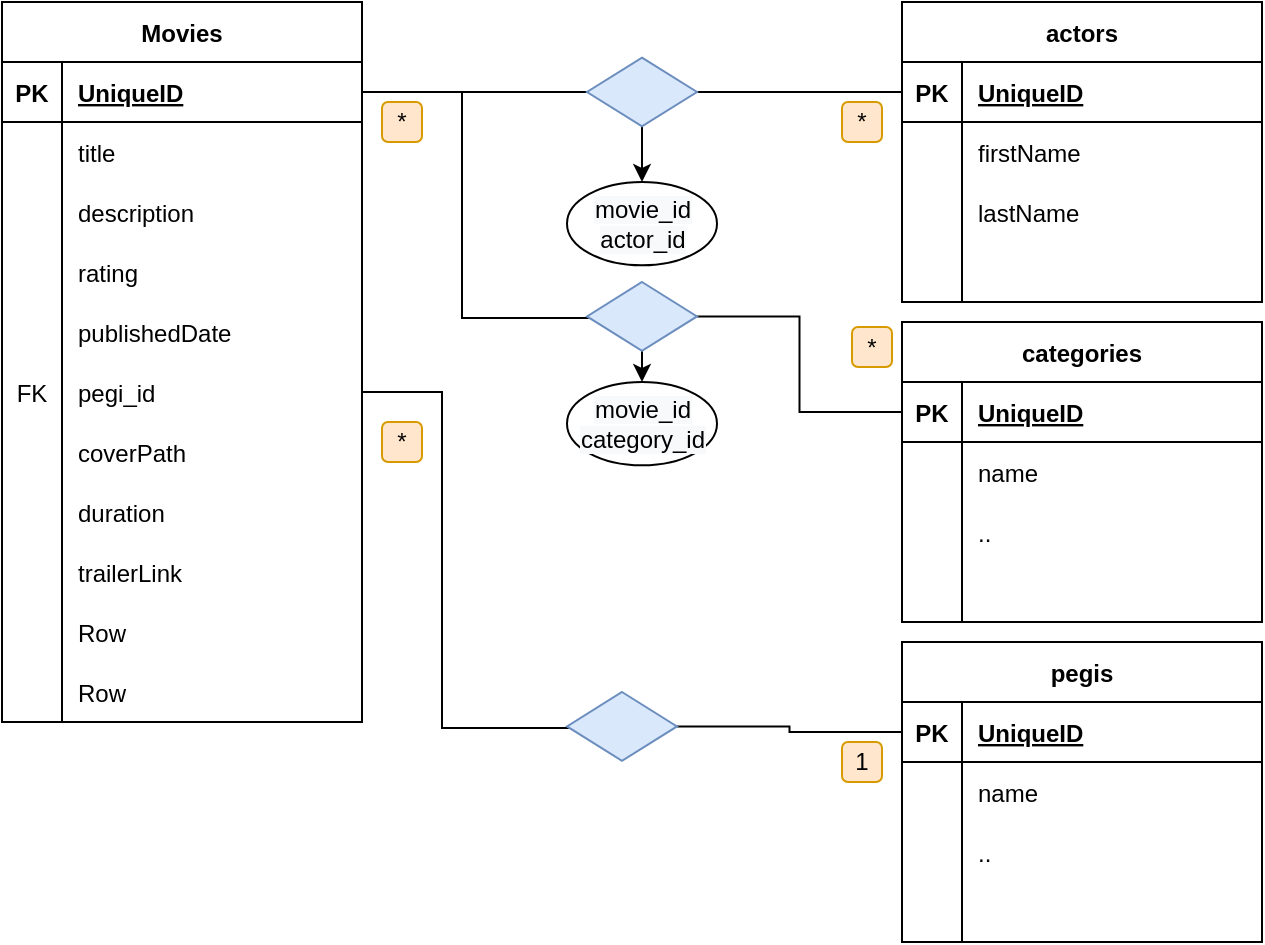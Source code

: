 <mxfile pages="2">
    <diagram id="R2lEEEUBdFMjLlhIrx00" name="Page-1">
        <mxGraphModel dx="675" dy="582" grid="1" gridSize="10" guides="1" tooltips="1" connect="1" arrows="1" fold="1" page="1" pageScale="1" pageWidth="850" pageHeight="1100" math="0" shadow="0" extFonts="Permanent Marker^https://fonts.googleapis.com/css?family=Permanent+Marker">
            <root>
                <mxCell id="0"/>
                <mxCell id="1" parent="0"/>
                <mxCell id="-tm79VLA1NaFgaK57NNU-1" value="Movies" style="shape=table;startSize=30;container=1;collapsible=1;childLayout=tableLayout;fixedRows=1;rowLines=0;fontStyle=1;align=center;resizeLast=1;" parent="1" vertex="1">
                    <mxGeometry x="110" y="80" width="180" height="360" as="geometry"/>
                </mxCell>
                <mxCell id="-tm79VLA1NaFgaK57NNU-2" value="" style="shape=partialRectangle;collapsible=0;dropTarget=0;pointerEvents=0;fillColor=none;top=0;left=0;bottom=1;right=0;points=[[0,0.5],[1,0.5]];portConstraint=eastwest;" parent="-tm79VLA1NaFgaK57NNU-1" vertex="1">
                    <mxGeometry y="30" width="180" height="30" as="geometry"/>
                </mxCell>
                <mxCell id="-tm79VLA1NaFgaK57NNU-3" value="PK" style="shape=partialRectangle;connectable=0;fillColor=none;top=0;left=0;bottom=0;right=0;fontStyle=1;overflow=hidden;" parent="-tm79VLA1NaFgaK57NNU-2" vertex="1">
                    <mxGeometry width="30" height="30" as="geometry">
                        <mxRectangle width="30" height="30" as="alternateBounds"/>
                    </mxGeometry>
                </mxCell>
                <mxCell id="-tm79VLA1NaFgaK57NNU-4" value="UniqueID" style="shape=partialRectangle;connectable=0;fillColor=none;top=0;left=0;bottom=0;right=0;align=left;spacingLeft=6;fontStyle=5;overflow=hidden;" parent="-tm79VLA1NaFgaK57NNU-2" vertex="1">
                    <mxGeometry x="30" width="150" height="30" as="geometry">
                        <mxRectangle width="150" height="30" as="alternateBounds"/>
                    </mxGeometry>
                </mxCell>
                <mxCell id="-tm79VLA1NaFgaK57NNU-5" value="" style="shape=partialRectangle;collapsible=0;dropTarget=0;pointerEvents=0;fillColor=none;top=0;left=0;bottom=0;right=0;points=[[0,0.5],[1,0.5]];portConstraint=eastwest;" parent="-tm79VLA1NaFgaK57NNU-1" vertex="1">
                    <mxGeometry y="60" width="180" height="30" as="geometry"/>
                </mxCell>
                <mxCell id="-tm79VLA1NaFgaK57NNU-6" value="" style="shape=partialRectangle;connectable=0;fillColor=none;top=0;left=0;bottom=0;right=0;editable=1;overflow=hidden;" parent="-tm79VLA1NaFgaK57NNU-5" vertex="1">
                    <mxGeometry width="30" height="30" as="geometry">
                        <mxRectangle width="30" height="30" as="alternateBounds"/>
                    </mxGeometry>
                </mxCell>
                <mxCell id="-tm79VLA1NaFgaK57NNU-7" value="title" style="shape=partialRectangle;connectable=0;fillColor=none;top=0;left=0;bottom=0;right=0;align=left;spacingLeft=6;overflow=hidden;" parent="-tm79VLA1NaFgaK57NNU-5" vertex="1">
                    <mxGeometry x="30" width="150" height="30" as="geometry">
                        <mxRectangle width="150" height="30" as="alternateBounds"/>
                    </mxGeometry>
                </mxCell>
                <mxCell id="-tm79VLA1NaFgaK57NNU-8" value="" style="shape=partialRectangle;collapsible=0;dropTarget=0;pointerEvents=0;fillColor=none;top=0;left=0;bottom=0;right=0;points=[[0,0.5],[1,0.5]];portConstraint=eastwest;" parent="-tm79VLA1NaFgaK57NNU-1" vertex="1">
                    <mxGeometry y="90" width="180" height="30" as="geometry"/>
                </mxCell>
                <mxCell id="-tm79VLA1NaFgaK57NNU-9" value="" style="shape=partialRectangle;connectable=0;fillColor=none;top=0;left=0;bottom=0;right=0;editable=1;overflow=hidden;" parent="-tm79VLA1NaFgaK57NNU-8" vertex="1">
                    <mxGeometry width="30" height="30" as="geometry">
                        <mxRectangle width="30" height="30" as="alternateBounds"/>
                    </mxGeometry>
                </mxCell>
                <mxCell id="-tm79VLA1NaFgaK57NNU-10" value="description" style="shape=partialRectangle;connectable=0;fillColor=none;top=0;left=0;bottom=0;right=0;align=left;spacingLeft=6;overflow=hidden;" parent="-tm79VLA1NaFgaK57NNU-8" vertex="1">
                    <mxGeometry x="30" width="150" height="30" as="geometry">
                        <mxRectangle width="150" height="30" as="alternateBounds"/>
                    </mxGeometry>
                </mxCell>
                <mxCell id="-tm79VLA1NaFgaK57NNU-11" value="" style="shape=partialRectangle;collapsible=0;dropTarget=0;pointerEvents=0;fillColor=none;top=0;left=0;bottom=0;right=0;points=[[0,0.5],[1,0.5]];portConstraint=eastwest;" parent="-tm79VLA1NaFgaK57NNU-1" vertex="1">
                    <mxGeometry y="120" width="180" height="30" as="geometry"/>
                </mxCell>
                <mxCell id="-tm79VLA1NaFgaK57NNU-12" value="" style="shape=partialRectangle;connectable=0;fillColor=none;top=0;left=0;bottom=0;right=0;editable=1;overflow=hidden;" parent="-tm79VLA1NaFgaK57NNU-11" vertex="1">
                    <mxGeometry width="30" height="30" as="geometry">
                        <mxRectangle width="30" height="30" as="alternateBounds"/>
                    </mxGeometry>
                </mxCell>
                <mxCell id="-tm79VLA1NaFgaK57NNU-13" value="rating" style="shape=partialRectangle;connectable=0;fillColor=none;top=0;left=0;bottom=0;right=0;align=left;spacingLeft=6;overflow=hidden;" parent="-tm79VLA1NaFgaK57NNU-11" vertex="1">
                    <mxGeometry x="30" width="150" height="30" as="geometry">
                        <mxRectangle width="150" height="30" as="alternateBounds"/>
                    </mxGeometry>
                </mxCell>
                <mxCell id="-tm79VLA1NaFgaK57NNU-47" value="" style="shape=partialRectangle;collapsible=0;dropTarget=0;pointerEvents=0;fillColor=none;top=0;left=0;bottom=0;right=0;points=[[0,0.5],[1,0.5]];portConstraint=eastwest;" parent="-tm79VLA1NaFgaK57NNU-1" vertex="1">
                    <mxGeometry y="150" width="180" height="30" as="geometry"/>
                </mxCell>
                <mxCell id="-tm79VLA1NaFgaK57NNU-48" value="" style="shape=partialRectangle;connectable=0;fillColor=none;top=0;left=0;bottom=0;right=0;editable=1;overflow=hidden;" parent="-tm79VLA1NaFgaK57NNU-47" vertex="1">
                    <mxGeometry width="30" height="30" as="geometry">
                        <mxRectangle width="30" height="30" as="alternateBounds"/>
                    </mxGeometry>
                </mxCell>
                <mxCell id="-tm79VLA1NaFgaK57NNU-49" value="publishedDate" style="shape=partialRectangle;connectable=0;fillColor=none;top=0;left=0;bottom=0;right=0;align=left;spacingLeft=6;overflow=hidden;" parent="-tm79VLA1NaFgaK57NNU-47" vertex="1">
                    <mxGeometry x="30" width="150" height="30" as="geometry">
                        <mxRectangle width="150" height="30" as="alternateBounds"/>
                    </mxGeometry>
                </mxCell>
                <mxCell id="-tm79VLA1NaFgaK57NNU-63" value="" style="shape=partialRectangle;collapsible=0;dropTarget=0;pointerEvents=0;fillColor=none;top=0;left=0;bottom=0;right=0;points=[[0,0.5],[1,0.5]];portConstraint=eastwest;" parent="-tm79VLA1NaFgaK57NNU-1" vertex="1">
                    <mxGeometry y="180" width="180" height="30" as="geometry"/>
                </mxCell>
                <mxCell id="-tm79VLA1NaFgaK57NNU-64" value="FK" style="shape=partialRectangle;connectable=0;fillColor=none;top=0;left=0;bottom=0;right=0;editable=1;overflow=hidden;" parent="-tm79VLA1NaFgaK57NNU-63" vertex="1">
                    <mxGeometry width="30" height="30" as="geometry">
                        <mxRectangle width="30" height="30" as="alternateBounds"/>
                    </mxGeometry>
                </mxCell>
                <mxCell id="-tm79VLA1NaFgaK57NNU-65" value="pegi_id" style="shape=partialRectangle;connectable=0;fillColor=none;top=0;left=0;bottom=0;right=0;align=left;spacingLeft=6;overflow=hidden;" parent="-tm79VLA1NaFgaK57NNU-63" vertex="1">
                    <mxGeometry x="30" width="150" height="30" as="geometry">
                        <mxRectangle width="150" height="30" as="alternateBounds"/>
                    </mxGeometry>
                </mxCell>
                <mxCell id="-tm79VLA1NaFgaK57NNU-44" value="" style="shape=partialRectangle;collapsible=0;dropTarget=0;pointerEvents=0;fillColor=none;top=0;left=0;bottom=0;right=0;points=[[0,0.5],[1,0.5]];portConstraint=eastwest;" parent="-tm79VLA1NaFgaK57NNU-1" vertex="1">
                    <mxGeometry y="210" width="180" height="30" as="geometry"/>
                </mxCell>
                <mxCell id="-tm79VLA1NaFgaK57NNU-45" value="" style="shape=partialRectangle;connectable=0;fillColor=none;top=0;left=0;bottom=0;right=0;editable=1;overflow=hidden;" parent="-tm79VLA1NaFgaK57NNU-44" vertex="1">
                    <mxGeometry width="30" height="30" as="geometry">
                        <mxRectangle width="30" height="30" as="alternateBounds"/>
                    </mxGeometry>
                </mxCell>
                <mxCell id="-tm79VLA1NaFgaK57NNU-46" value="coverPath" style="shape=partialRectangle;connectable=0;fillColor=none;top=0;left=0;bottom=0;right=0;align=left;spacingLeft=6;overflow=hidden;" parent="-tm79VLA1NaFgaK57NNU-44" vertex="1">
                    <mxGeometry x="30" width="150" height="30" as="geometry">
                        <mxRectangle width="150" height="30" as="alternateBounds"/>
                    </mxGeometry>
                </mxCell>
                <mxCell id="-tm79VLA1NaFgaK57NNU-72" value="" style="shape=partialRectangle;collapsible=0;dropTarget=0;pointerEvents=0;fillColor=none;top=0;left=0;bottom=0;right=0;points=[[0,0.5],[1,0.5]];portConstraint=eastwest;" parent="-tm79VLA1NaFgaK57NNU-1" vertex="1">
                    <mxGeometry y="240" width="180" height="30" as="geometry"/>
                </mxCell>
                <mxCell id="-tm79VLA1NaFgaK57NNU-73" value="" style="shape=partialRectangle;connectable=0;fillColor=none;top=0;left=0;bottom=0;right=0;editable=1;overflow=hidden;" parent="-tm79VLA1NaFgaK57NNU-72" vertex="1">
                    <mxGeometry width="30" height="30" as="geometry">
                        <mxRectangle width="30" height="30" as="alternateBounds"/>
                    </mxGeometry>
                </mxCell>
                <mxCell id="-tm79VLA1NaFgaK57NNU-74" value="duration" style="shape=partialRectangle;connectable=0;fillColor=none;top=0;left=0;bottom=0;right=0;align=left;spacingLeft=6;overflow=hidden;" parent="-tm79VLA1NaFgaK57NNU-72" vertex="1">
                    <mxGeometry x="30" width="150" height="30" as="geometry">
                        <mxRectangle width="150" height="30" as="alternateBounds"/>
                    </mxGeometry>
                </mxCell>
                <mxCell id="-tm79VLA1NaFgaK57NNU-67" value="" style="shape=partialRectangle;collapsible=0;dropTarget=0;pointerEvents=0;fillColor=none;top=0;left=0;bottom=0;right=0;points=[[0,0.5],[1,0.5]];portConstraint=eastwest;" parent="-tm79VLA1NaFgaK57NNU-1" vertex="1">
                    <mxGeometry y="270" width="180" height="30" as="geometry"/>
                </mxCell>
                <mxCell id="-tm79VLA1NaFgaK57NNU-68" value="" style="shape=partialRectangle;connectable=0;fillColor=none;top=0;left=0;bottom=0;right=0;editable=1;overflow=hidden;" parent="-tm79VLA1NaFgaK57NNU-67" vertex="1">
                    <mxGeometry width="30" height="30" as="geometry">
                        <mxRectangle width="30" height="30" as="alternateBounds"/>
                    </mxGeometry>
                </mxCell>
                <mxCell id="-tm79VLA1NaFgaK57NNU-69" value="trailerLink" style="shape=partialRectangle;connectable=0;fillColor=none;top=0;left=0;bottom=0;right=0;align=left;spacingLeft=6;overflow=hidden;" parent="-tm79VLA1NaFgaK57NNU-67" vertex="1">
                    <mxGeometry x="30" width="150" height="30" as="geometry">
                        <mxRectangle width="150" height="30" as="alternateBounds"/>
                    </mxGeometry>
                </mxCell>
                <mxCell id="-tm79VLA1NaFgaK57NNU-76" value="" style="shape=partialRectangle;collapsible=0;dropTarget=0;pointerEvents=0;fillColor=none;top=0;left=0;bottom=0;right=0;points=[[0,0.5],[1,0.5]];portConstraint=eastwest;" parent="-tm79VLA1NaFgaK57NNU-1" vertex="1">
                    <mxGeometry y="300" width="180" height="30" as="geometry"/>
                </mxCell>
                <mxCell id="-tm79VLA1NaFgaK57NNU-77" value="" style="shape=partialRectangle;connectable=0;fillColor=none;top=0;left=0;bottom=0;right=0;editable=1;overflow=hidden;" parent="-tm79VLA1NaFgaK57NNU-76" vertex="1">
                    <mxGeometry width="30" height="30" as="geometry">
                        <mxRectangle width="30" height="30" as="alternateBounds"/>
                    </mxGeometry>
                </mxCell>
                <mxCell id="-tm79VLA1NaFgaK57NNU-78" value="Row" style="shape=partialRectangle;connectable=0;fillColor=none;top=0;left=0;bottom=0;right=0;align=left;spacingLeft=6;overflow=hidden;" parent="-tm79VLA1NaFgaK57NNU-76" vertex="1">
                    <mxGeometry x="30" width="150" height="30" as="geometry">
                        <mxRectangle width="150" height="30" as="alternateBounds"/>
                    </mxGeometry>
                </mxCell>
                <mxCell id="-tm79VLA1NaFgaK57NNU-41" value="" style="shape=partialRectangle;collapsible=0;dropTarget=0;pointerEvents=0;fillColor=none;top=0;left=0;bottom=0;right=0;points=[[0,0.5],[1,0.5]];portConstraint=eastwest;" parent="-tm79VLA1NaFgaK57NNU-1" vertex="1">
                    <mxGeometry y="330" width="180" height="30" as="geometry"/>
                </mxCell>
                <mxCell id="-tm79VLA1NaFgaK57NNU-42" value="" style="shape=partialRectangle;connectable=0;fillColor=none;top=0;left=0;bottom=0;right=0;editable=1;overflow=hidden;" parent="-tm79VLA1NaFgaK57NNU-41" vertex="1">
                    <mxGeometry width="30" height="30" as="geometry">
                        <mxRectangle width="30" height="30" as="alternateBounds"/>
                    </mxGeometry>
                </mxCell>
                <mxCell id="-tm79VLA1NaFgaK57NNU-43" value="Row" style="shape=partialRectangle;connectable=0;fillColor=none;top=0;left=0;bottom=0;right=0;align=left;spacingLeft=6;overflow=hidden;" parent="-tm79VLA1NaFgaK57NNU-41" vertex="1">
                    <mxGeometry x="30" width="150" height="30" as="geometry">
                        <mxRectangle width="150" height="30" as="alternateBounds"/>
                    </mxGeometry>
                </mxCell>
                <mxCell id="-tm79VLA1NaFgaK57NNU-14" value="actors" style="shape=table;startSize=30;container=1;collapsible=1;childLayout=tableLayout;fixedRows=1;rowLines=0;fontStyle=1;align=center;resizeLast=1;" parent="1" vertex="1">
                    <mxGeometry x="560" y="80" width="180" height="150" as="geometry"/>
                </mxCell>
                <mxCell id="-tm79VLA1NaFgaK57NNU-15" value="" style="shape=partialRectangle;collapsible=0;dropTarget=0;pointerEvents=0;fillColor=none;top=0;left=0;bottom=1;right=0;points=[[0,0.5],[1,0.5]];portConstraint=eastwest;" parent="-tm79VLA1NaFgaK57NNU-14" vertex="1">
                    <mxGeometry y="30" width="180" height="30" as="geometry"/>
                </mxCell>
                <mxCell id="-tm79VLA1NaFgaK57NNU-16" value="PK" style="shape=partialRectangle;connectable=0;fillColor=none;top=0;left=0;bottom=0;right=0;fontStyle=1;overflow=hidden;" parent="-tm79VLA1NaFgaK57NNU-15" vertex="1">
                    <mxGeometry width="30" height="30" as="geometry">
                        <mxRectangle width="30" height="30" as="alternateBounds"/>
                    </mxGeometry>
                </mxCell>
                <mxCell id="-tm79VLA1NaFgaK57NNU-17" value="UniqueID" style="shape=partialRectangle;connectable=0;fillColor=none;top=0;left=0;bottom=0;right=0;align=left;spacingLeft=6;fontStyle=5;overflow=hidden;" parent="-tm79VLA1NaFgaK57NNU-15" vertex="1">
                    <mxGeometry x="30" width="150" height="30" as="geometry">
                        <mxRectangle width="150" height="30" as="alternateBounds"/>
                    </mxGeometry>
                </mxCell>
                <mxCell id="-tm79VLA1NaFgaK57NNU-18" value="" style="shape=partialRectangle;collapsible=0;dropTarget=0;pointerEvents=0;fillColor=none;top=0;left=0;bottom=0;right=0;points=[[0,0.5],[1,0.5]];portConstraint=eastwest;" parent="-tm79VLA1NaFgaK57NNU-14" vertex="1">
                    <mxGeometry y="60" width="180" height="30" as="geometry"/>
                </mxCell>
                <mxCell id="-tm79VLA1NaFgaK57NNU-19" value="" style="shape=partialRectangle;connectable=0;fillColor=none;top=0;left=0;bottom=0;right=0;editable=1;overflow=hidden;" parent="-tm79VLA1NaFgaK57NNU-18" vertex="1">
                    <mxGeometry width="30" height="30" as="geometry">
                        <mxRectangle width="30" height="30" as="alternateBounds"/>
                    </mxGeometry>
                </mxCell>
                <mxCell id="-tm79VLA1NaFgaK57NNU-20" value="firstName" style="shape=partialRectangle;connectable=0;fillColor=none;top=0;left=0;bottom=0;right=0;align=left;spacingLeft=6;overflow=hidden;" parent="-tm79VLA1NaFgaK57NNU-18" vertex="1">
                    <mxGeometry x="30" width="150" height="30" as="geometry">
                        <mxRectangle width="150" height="30" as="alternateBounds"/>
                    </mxGeometry>
                </mxCell>
                <mxCell id="-tm79VLA1NaFgaK57NNU-21" value="" style="shape=partialRectangle;collapsible=0;dropTarget=0;pointerEvents=0;fillColor=none;top=0;left=0;bottom=0;right=0;points=[[0,0.5],[1,0.5]];portConstraint=eastwest;" parent="-tm79VLA1NaFgaK57NNU-14" vertex="1">
                    <mxGeometry y="90" width="180" height="30" as="geometry"/>
                </mxCell>
                <mxCell id="-tm79VLA1NaFgaK57NNU-22" value="" style="shape=partialRectangle;connectable=0;fillColor=none;top=0;left=0;bottom=0;right=0;editable=1;overflow=hidden;" parent="-tm79VLA1NaFgaK57NNU-21" vertex="1">
                    <mxGeometry width="30" height="30" as="geometry">
                        <mxRectangle width="30" height="30" as="alternateBounds"/>
                    </mxGeometry>
                </mxCell>
                <mxCell id="-tm79VLA1NaFgaK57NNU-23" value="lastName" style="shape=partialRectangle;connectable=0;fillColor=none;top=0;left=0;bottom=0;right=0;align=left;spacingLeft=6;overflow=hidden;" parent="-tm79VLA1NaFgaK57NNU-21" vertex="1">
                    <mxGeometry x="30" width="150" height="30" as="geometry">
                        <mxRectangle width="150" height="30" as="alternateBounds"/>
                    </mxGeometry>
                </mxCell>
                <mxCell id="-tm79VLA1NaFgaK57NNU-24" value="" style="shape=partialRectangle;collapsible=0;dropTarget=0;pointerEvents=0;fillColor=none;top=0;left=0;bottom=0;right=0;points=[[0,0.5],[1,0.5]];portConstraint=eastwest;" parent="-tm79VLA1NaFgaK57NNU-14" vertex="1">
                    <mxGeometry y="120" width="180" height="30" as="geometry"/>
                </mxCell>
                <mxCell id="-tm79VLA1NaFgaK57NNU-25" value="" style="shape=partialRectangle;connectable=0;fillColor=none;top=0;left=0;bottom=0;right=0;editable=1;overflow=hidden;" parent="-tm79VLA1NaFgaK57NNU-24" vertex="1">
                    <mxGeometry width="30" height="30" as="geometry">
                        <mxRectangle width="30" height="30" as="alternateBounds"/>
                    </mxGeometry>
                </mxCell>
                <mxCell id="-tm79VLA1NaFgaK57NNU-26" value="" style="shape=partialRectangle;connectable=0;fillColor=none;top=0;left=0;bottom=0;right=0;align=left;spacingLeft=6;overflow=hidden;" parent="-tm79VLA1NaFgaK57NNU-24" vertex="1">
                    <mxGeometry x="30" width="150" height="30" as="geometry">
                        <mxRectangle width="150" height="30" as="alternateBounds"/>
                    </mxGeometry>
                </mxCell>
                <mxCell id="-tm79VLA1NaFgaK57NNU-27" style="edgeStyle=orthogonalEdgeStyle;rounded=0;orthogonalLoop=1;jettySize=auto;html=1;exitX=1;exitY=0.5;exitDx=0;exitDy=0;endArrow=none;endFill=0;" parent="1" source="-tm79VLA1NaFgaK57NNU-2" target="-tm79VLA1NaFgaK57NNU-29" edge="1">
                    <mxGeometry relative="1" as="geometry">
                        <mxPoint x="340" y="200" as="targetPoint"/>
                    </mxGeometry>
                </mxCell>
                <mxCell id="-tm79VLA1NaFgaK57NNU-28" style="edgeStyle=orthogonalEdgeStyle;rounded=0;orthogonalLoop=1;jettySize=auto;html=1;exitX=1;exitY=0.5;exitDx=0;exitDy=0;entryX=0;entryY=0.5;entryDx=0;entryDy=0;endArrow=none;endFill=0;" parent="1" source="-tm79VLA1NaFgaK57NNU-29" target="-tm79VLA1NaFgaK57NNU-15" edge="1">
                    <mxGeometry relative="1" as="geometry"/>
                </mxCell>
                <mxCell id="-tm79VLA1NaFgaK57NNU-104" style="edgeStyle=orthogonalEdgeStyle;rounded=0;orthogonalLoop=1;jettySize=auto;html=1;exitX=0.5;exitY=1;exitDx=0;exitDy=0;entryX=0.5;entryY=0;entryDx=0;entryDy=0;" parent="1" source="-tm79VLA1NaFgaK57NNU-29" target="-tm79VLA1NaFgaK57NNU-103" edge="1">
                    <mxGeometry relative="1" as="geometry"/>
                </mxCell>
                <mxCell id="-tm79VLA1NaFgaK57NNU-29" value="" style="rhombus;whiteSpace=wrap;html=1;fillColor=#dae8fc;strokeColor=#6c8ebf;" parent="1" vertex="1">
                    <mxGeometry x="402.5" y="107.81" width="55" height="34.38" as="geometry"/>
                </mxCell>
                <mxCell id="-tm79VLA1NaFgaK57NNU-31" value="*" style="rounded=1;whiteSpace=wrap;html=1;fillColor=#ffe6cc;strokeColor=#d79b00;verticalAlign=middle;" parent="1" vertex="1">
                    <mxGeometry x="530" y="130" width="20" height="20" as="geometry"/>
                </mxCell>
                <mxCell id="-tm79VLA1NaFgaK57NNU-33" value="*" style="rounded=1;whiteSpace=wrap;html=1;fillColor=#ffe6cc;strokeColor=#d79b00;verticalAlign=middle;" parent="1" vertex="1">
                    <mxGeometry x="300" y="130" width="20" height="20" as="geometry"/>
                </mxCell>
                <mxCell id="-tm79VLA1NaFgaK57NNU-83" value="categories" style="shape=table;startSize=30;container=1;collapsible=1;childLayout=tableLayout;fixedRows=1;rowLines=0;fontStyle=1;align=center;resizeLast=1;" parent="1" vertex="1">
                    <mxGeometry x="560" y="240" width="180" height="150" as="geometry"/>
                </mxCell>
                <mxCell id="-tm79VLA1NaFgaK57NNU-84" value="" style="shape=partialRectangle;collapsible=0;dropTarget=0;pointerEvents=0;fillColor=none;top=0;left=0;bottom=1;right=0;points=[[0,0.5],[1,0.5]];portConstraint=eastwest;" parent="-tm79VLA1NaFgaK57NNU-83" vertex="1">
                    <mxGeometry y="30" width="180" height="30" as="geometry"/>
                </mxCell>
                <mxCell id="-tm79VLA1NaFgaK57NNU-85" value="PK" style="shape=partialRectangle;connectable=0;fillColor=none;top=0;left=0;bottom=0;right=0;fontStyle=1;overflow=hidden;" parent="-tm79VLA1NaFgaK57NNU-84" vertex="1">
                    <mxGeometry width="30" height="30" as="geometry">
                        <mxRectangle width="30" height="30" as="alternateBounds"/>
                    </mxGeometry>
                </mxCell>
                <mxCell id="-tm79VLA1NaFgaK57NNU-86" value="UniqueID" style="shape=partialRectangle;connectable=0;fillColor=none;top=0;left=0;bottom=0;right=0;align=left;spacingLeft=6;fontStyle=5;overflow=hidden;" parent="-tm79VLA1NaFgaK57NNU-84" vertex="1">
                    <mxGeometry x="30" width="150" height="30" as="geometry">
                        <mxRectangle width="150" height="30" as="alternateBounds"/>
                    </mxGeometry>
                </mxCell>
                <mxCell id="-tm79VLA1NaFgaK57NNU-87" value="" style="shape=partialRectangle;collapsible=0;dropTarget=0;pointerEvents=0;fillColor=none;top=0;left=0;bottom=0;right=0;points=[[0,0.5],[1,0.5]];portConstraint=eastwest;" parent="-tm79VLA1NaFgaK57NNU-83" vertex="1">
                    <mxGeometry y="60" width="180" height="30" as="geometry"/>
                </mxCell>
                <mxCell id="-tm79VLA1NaFgaK57NNU-88" value="" style="shape=partialRectangle;connectable=0;fillColor=none;top=0;left=0;bottom=0;right=0;editable=1;overflow=hidden;" parent="-tm79VLA1NaFgaK57NNU-87" vertex="1">
                    <mxGeometry width="30" height="30" as="geometry">
                        <mxRectangle width="30" height="30" as="alternateBounds"/>
                    </mxGeometry>
                </mxCell>
                <mxCell id="-tm79VLA1NaFgaK57NNU-89" value="name" style="shape=partialRectangle;connectable=0;fillColor=none;top=0;left=0;bottom=0;right=0;align=left;spacingLeft=6;overflow=hidden;" parent="-tm79VLA1NaFgaK57NNU-87" vertex="1">
                    <mxGeometry x="30" width="150" height="30" as="geometry">
                        <mxRectangle width="150" height="30" as="alternateBounds"/>
                    </mxGeometry>
                </mxCell>
                <mxCell id="-tm79VLA1NaFgaK57NNU-90" value="" style="shape=partialRectangle;collapsible=0;dropTarget=0;pointerEvents=0;fillColor=none;top=0;left=0;bottom=0;right=0;points=[[0,0.5],[1,0.5]];portConstraint=eastwest;" parent="-tm79VLA1NaFgaK57NNU-83" vertex="1">
                    <mxGeometry y="90" width="180" height="30" as="geometry"/>
                </mxCell>
                <mxCell id="-tm79VLA1NaFgaK57NNU-91" value="" style="shape=partialRectangle;connectable=0;fillColor=none;top=0;left=0;bottom=0;right=0;editable=1;overflow=hidden;" parent="-tm79VLA1NaFgaK57NNU-90" vertex="1">
                    <mxGeometry width="30" height="30" as="geometry">
                        <mxRectangle width="30" height="30" as="alternateBounds"/>
                    </mxGeometry>
                </mxCell>
                <mxCell id="-tm79VLA1NaFgaK57NNU-92" value=".." style="shape=partialRectangle;connectable=0;fillColor=none;top=0;left=0;bottom=0;right=0;align=left;spacingLeft=6;overflow=hidden;" parent="-tm79VLA1NaFgaK57NNU-90" vertex="1">
                    <mxGeometry x="30" width="150" height="30" as="geometry">
                        <mxRectangle width="150" height="30" as="alternateBounds"/>
                    </mxGeometry>
                </mxCell>
                <mxCell id="-tm79VLA1NaFgaK57NNU-93" value="" style="shape=partialRectangle;collapsible=0;dropTarget=0;pointerEvents=0;fillColor=none;top=0;left=0;bottom=0;right=0;points=[[0,0.5],[1,0.5]];portConstraint=eastwest;" parent="-tm79VLA1NaFgaK57NNU-83" vertex="1">
                    <mxGeometry y="120" width="180" height="30" as="geometry"/>
                </mxCell>
                <mxCell id="-tm79VLA1NaFgaK57NNU-94" value="" style="shape=partialRectangle;connectable=0;fillColor=none;top=0;left=0;bottom=0;right=0;editable=1;overflow=hidden;" parent="-tm79VLA1NaFgaK57NNU-93" vertex="1">
                    <mxGeometry width="30" height="30" as="geometry">
                        <mxRectangle width="30" height="30" as="alternateBounds"/>
                    </mxGeometry>
                </mxCell>
                <mxCell id="-tm79VLA1NaFgaK57NNU-95" value="" style="shape=partialRectangle;connectable=0;fillColor=none;top=0;left=0;bottom=0;right=0;align=left;spacingLeft=6;overflow=hidden;" parent="-tm79VLA1NaFgaK57NNU-93" vertex="1">
                    <mxGeometry x="30" width="150" height="30" as="geometry">
                        <mxRectangle width="150" height="30" as="alternateBounds"/>
                    </mxGeometry>
                </mxCell>
                <mxCell id="-tm79VLA1NaFgaK57NNU-96" style="edgeStyle=orthogonalEdgeStyle;rounded=0;orthogonalLoop=1;jettySize=auto;html=1;exitX=1;exitY=0.5;exitDx=0;exitDy=0;endArrow=none;endFill=0;" parent="1" source="-tm79VLA1NaFgaK57NNU-2" target="-tm79VLA1NaFgaK57NNU-98" edge="1">
                    <mxGeometry relative="1" as="geometry">
                        <mxPoint x="345" y="312.5" as="targetPoint"/>
                        <mxPoint x="295" y="237.5" as="sourcePoint"/>
                        <Array as="points">
                            <mxPoint x="340" y="125"/>
                            <mxPoint x="340" y="238"/>
                        </Array>
                    </mxGeometry>
                </mxCell>
                <mxCell id="-tm79VLA1NaFgaK57NNU-97" style="edgeStyle=orthogonalEdgeStyle;rounded=0;orthogonalLoop=1;jettySize=auto;html=1;exitX=1;exitY=0.5;exitDx=0;exitDy=0;entryX=0;entryY=0.5;entryDx=0;entryDy=0;endArrow=none;endFill=0;" parent="1" source="-tm79VLA1NaFgaK57NNU-98" target="-tm79VLA1NaFgaK57NNU-84" edge="1">
                    <mxGeometry relative="1" as="geometry">
                        <mxPoint x="565" y="237.5" as="targetPoint"/>
                    </mxGeometry>
                </mxCell>
                <mxCell id="-tm79VLA1NaFgaK57NNU-102" style="edgeStyle=orthogonalEdgeStyle;rounded=0;orthogonalLoop=1;jettySize=auto;html=1;exitX=0.5;exitY=1;exitDx=0;exitDy=0;entryX=0.5;entryY=0;entryDx=0;entryDy=0;" parent="1" source="-tm79VLA1NaFgaK57NNU-98" target="-tm79VLA1NaFgaK57NNU-101" edge="1">
                    <mxGeometry relative="1" as="geometry"/>
                </mxCell>
                <mxCell id="-tm79VLA1NaFgaK57NNU-98" value="" style="rhombus;whiteSpace=wrap;html=1;fillColor=#dae8fc;strokeColor=#6c8ebf;" parent="1" vertex="1">
                    <mxGeometry x="402.5" y="220" width="55" height="34.38" as="geometry"/>
                </mxCell>
                <mxCell id="-tm79VLA1NaFgaK57NNU-99" value="*" style="rounded=1;whiteSpace=wrap;html=1;fillColor=#ffe6cc;strokeColor=#d79b00;verticalAlign=middle;" parent="1" vertex="1">
                    <mxGeometry x="535" y="242.5" width="20" height="20" as="geometry"/>
                </mxCell>
                <mxCell id="-tm79VLA1NaFgaK57NNU-101" value="&lt;meta charset=&quot;utf-8&quot;&gt;&lt;span style=&quot;color: rgb(0, 0, 0); font-family: helvetica; font-size: 12px; font-style: normal; font-weight: 400; letter-spacing: normal; text-align: center; text-indent: 0px; text-transform: none; word-spacing: 0px; background-color: rgb(248, 249, 250); display: inline; float: none;&quot;&gt;movie_id&lt;/span&gt;&lt;br style=&quot;color: rgb(0, 0, 0); font-family: helvetica; font-size: 12px; font-style: normal; font-weight: 400; letter-spacing: normal; text-align: center; text-indent: 0px; text-transform: none; word-spacing: 0px; background-color: rgb(248, 249, 250);&quot;&gt;&lt;span style=&quot;color: rgb(0, 0, 0); font-family: helvetica; font-size: 12px; font-style: normal; font-weight: 400; letter-spacing: normal; text-align: center; text-indent: 0px; text-transform: none; word-spacing: 0px; background-color: rgb(248, 249, 250); display: inline; float: none;&quot;&gt;category_id&lt;/span&gt;" style="ellipse;whiteSpace=wrap;html=1;" parent="1" vertex="1">
                    <mxGeometry x="392.5" y="270" width="75" height="41.67" as="geometry"/>
                </mxCell>
                <mxCell id="-tm79VLA1NaFgaK57NNU-103" value="&lt;span style=&quot;color: rgb(0 , 0 , 0) ; font-family: &amp;#34;helvetica&amp;#34; ; font-size: 12px ; font-style: normal ; font-weight: 400 ; letter-spacing: normal ; text-align: center ; text-indent: 0px ; text-transform: none ; word-spacing: 0px ; background-color: rgb(248 , 249 , 250) ; display: inline ; float: none&quot;&gt;movie_id&lt;/span&gt;&lt;br style=&quot;color: rgb(0 , 0 , 0) ; font-family: &amp;#34;helvetica&amp;#34; ; font-size: 12px ; font-style: normal ; font-weight: 400 ; letter-spacing: normal ; text-align: center ; text-indent: 0px ; text-transform: none ; word-spacing: 0px ; background-color: rgb(248 , 249 , 250)&quot;&gt;&lt;span style=&quot;color: rgb(0 , 0 , 0) ; font-family: &amp;#34;helvetica&amp;#34; ; font-size: 12px ; font-style: normal ; font-weight: 400 ; letter-spacing: normal ; text-align: center ; text-indent: 0px ; text-transform: none ; word-spacing: 0px ; background-color: rgb(248 , 249 , 250) ; display: inline ; float: none&quot;&gt;actor_id&lt;/span&gt;" style="ellipse;whiteSpace=wrap;html=1;" parent="1" vertex="1">
                    <mxGeometry x="392.5" y="170" width="75" height="41.67" as="geometry"/>
                </mxCell>
                <mxCell id="2" value="pegis" style="shape=table;startSize=30;container=1;collapsible=1;childLayout=tableLayout;fixedRows=1;rowLines=0;fontStyle=1;align=center;resizeLast=1;" vertex="1" parent="1">
                    <mxGeometry x="560" y="400" width="180" height="150" as="geometry"/>
                </mxCell>
                <mxCell id="3" value="" style="shape=partialRectangle;collapsible=0;dropTarget=0;pointerEvents=0;fillColor=none;top=0;left=0;bottom=1;right=0;points=[[0,0.5],[1,0.5]];portConstraint=eastwest;" vertex="1" parent="2">
                    <mxGeometry y="30" width="180" height="30" as="geometry"/>
                </mxCell>
                <mxCell id="4" value="PK" style="shape=partialRectangle;connectable=0;fillColor=none;top=0;left=0;bottom=0;right=0;fontStyle=1;overflow=hidden;" vertex="1" parent="3">
                    <mxGeometry width="30" height="30" as="geometry">
                        <mxRectangle width="30" height="30" as="alternateBounds"/>
                    </mxGeometry>
                </mxCell>
                <mxCell id="5" value="UniqueID" style="shape=partialRectangle;connectable=0;fillColor=none;top=0;left=0;bottom=0;right=0;align=left;spacingLeft=6;fontStyle=5;overflow=hidden;" vertex="1" parent="3">
                    <mxGeometry x="30" width="150" height="30" as="geometry">
                        <mxRectangle width="150" height="30" as="alternateBounds"/>
                    </mxGeometry>
                </mxCell>
                <mxCell id="6" value="" style="shape=partialRectangle;collapsible=0;dropTarget=0;pointerEvents=0;fillColor=none;top=0;left=0;bottom=0;right=0;points=[[0,0.5],[1,0.5]];portConstraint=eastwest;" vertex="1" parent="2">
                    <mxGeometry y="60" width="180" height="30" as="geometry"/>
                </mxCell>
                <mxCell id="7" value="" style="shape=partialRectangle;connectable=0;fillColor=none;top=0;left=0;bottom=0;right=0;editable=1;overflow=hidden;" vertex="1" parent="6">
                    <mxGeometry width="30" height="30" as="geometry">
                        <mxRectangle width="30" height="30" as="alternateBounds"/>
                    </mxGeometry>
                </mxCell>
                <mxCell id="8" value="name" style="shape=partialRectangle;connectable=0;fillColor=none;top=0;left=0;bottom=0;right=0;align=left;spacingLeft=6;overflow=hidden;" vertex="1" parent="6">
                    <mxGeometry x="30" width="150" height="30" as="geometry">
                        <mxRectangle width="150" height="30" as="alternateBounds"/>
                    </mxGeometry>
                </mxCell>
                <mxCell id="9" value="" style="shape=partialRectangle;collapsible=0;dropTarget=0;pointerEvents=0;fillColor=none;top=0;left=0;bottom=0;right=0;points=[[0,0.5],[1,0.5]];portConstraint=eastwest;" vertex="1" parent="2">
                    <mxGeometry y="90" width="180" height="30" as="geometry"/>
                </mxCell>
                <mxCell id="10" value="" style="shape=partialRectangle;connectable=0;fillColor=none;top=0;left=0;bottom=0;right=0;editable=1;overflow=hidden;" vertex="1" parent="9">
                    <mxGeometry width="30" height="30" as="geometry">
                        <mxRectangle width="30" height="30" as="alternateBounds"/>
                    </mxGeometry>
                </mxCell>
                <mxCell id="11" value=".." style="shape=partialRectangle;connectable=0;fillColor=none;top=0;left=0;bottom=0;right=0;align=left;spacingLeft=6;overflow=hidden;" vertex="1" parent="9">
                    <mxGeometry x="30" width="150" height="30" as="geometry">
                        <mxRectangle width="150" height="30" as="alternateBounds"/>
                    </mxGeometry>
                </mxCell>
                <mxCell id="12" value="" style="shape=partialRectangle;collapsible=0;dropTarget=0;pointerEvents=0;fillColor=none;top=0;left=0;bottom=0;right=0;points=[[0,0.5],[1,0.5]];portConstraint=eastwest;" vertex="1" parent="2">
                    <mxGeometry y="120" width="180" height="30" as="geometry"/>
                </mxCell>
                <mxCell id="13" value="" style="shape=partialRectangle;connectable=0;fillColor=none;top=0;left=0;bottom=0;right=0;editable=1;overflow=hidden;" vertex="1" parent="12">
                    <mxGeometry width="30" height="30" as="geometry">
                        <mxRectangle width="30" height="30" as="alternateBounds"/>
                    </mxGeometry>
                </mxCell>
                <mxCell id="14" value="" style="shape=partialRectangle;connectable=0;fillColor=none;top=0;left=0;bottom=0;right=0;align=left;spacingLeft=6;overflow=hidden;" vertex="1" parent="12">
                    <mxGeometry x="30" width="150" height="30" as="geometry">
                        <mxRectangle width="150" height="30" as="alternateBounds"/>
                    </mxGeometry>
                </mxCell>
                <mxCell id="15" style="edgeStyle=orthogonalEdgeStyle;rounded=0;orthogonalLoop=1;jettySize=auto;html=1;exitX=1;exitY=0.5;exitDx=0;exitDy=0;endArrow=none;endFill=0;" edge="1" parent="1" target="17" source="-tm79VLA1NaFgaK57NNU-63">
                    <mxGeometry relative="1" as="geometry">
                        <mxPoint x="335" y="517.5" as="targetPoint"/>
                        <mxPoint x="280" y="330" as="sourcePoint"/>
                        <Array as="points">
                            <mxPoint x="330" y="275"/>
                            <mxPoint x="330" y="443"/>
                        </Array>
                    </mxGeometry>
                </mxCell>
                <mxCell id="16" style="edgeStyle=orthogonalEdgeStyle;rounded=0;orthogonalLoop=1;jettySize=auto;html=1;exitX=1;exitY=0.5;exitDx=0;exitDy=0;entryX=0;entryY=0.5;entryDx=0;entryDy=0;endArrow=none;endFill=0;" edge="1" parent="1" source="17" target="3">
                    <mxGeometry relative="1" as="geometry">
                        <mxPoint x="550" y="490" as="targetPoint"/>
                    </mxGeometry>
                </mxCell>
                <mxCell id="17" value="" style="rhombus;whiteSpace=wrap;html=1;fillColor=#dae8fc;strokeColor=#6c8ebf;" vertex="1" parent="1">
                    <mxGeometry x="392.5" y="425" width="55" height="34.38" as="geometry"/>
                </mxCell>
                <mxCell id="18" value="1" style="rounded=1;whiteSpace=wrap;html=1;fillColor=#ffe6cc;strokeColor=#d79b00;verticalAlign=middle;" vertex="1" parent="1">
                    <mxGeometry x="530" y="450" width="20" height="20" as="geometry"/>
                </mxCell>
                <mxCell id="19" value="*" style="rounded=1;whiteSpace=wrap;html=1;fillColor=#ffe6cc;strokeColor=#d79b00;verticalAlign=middle;" vertex="1" parent="1">
                    <mxGeometry x="300" y="290" width="20" height="20" as="geometry"/>
                </mxCell>
            </root>
        </mxGraphModel>
    </diagram>
    <diagram name="Copy of Page-1" id="Kjc-2av7Ao3D4MO2-_76">
        <mxGraphModel dx="1426" dy="769" grid="1" gridSize="10" guides="1" tooltips="1" connect="1" arrows="1" fold="1" page="1" pageScale="1" pageWidth="850" pageHeight="1100" math="0" shadow="0" extFonts="Permanent Marker^https://fonts.googleapis.com/css?family=Permanent+Marker">
            <root>
                <mxCell id="EDvdnlQUmv8WWJmRxklg-0"/>
                <mxCell id="EDvdnlQUmv8WWJmRxklg-1" parent="EDvdnlQUmv8WWJmRxklg-0"/>
                <mxCell id="EDvdnlQUmv8WWJmRxklg-2" value="Movies" style="shape=table;startSize=30;container=1;collapsible=1;childLayout=tableLayout;fixedRows=1;rowLines=0;fontStyle=1;align=center;resizeLast=1;" vertex="1" parent="EDvdnlQUmv8WWJmRxklg-1">
                    <mxGeometry x="110" y="80" width="180" height="270" as="geometry"/>
                </mxCell>
                <mxCell id="EDvdnlQUmv8WWJmRxklg-3" value="" style="shape=partialRectangle;collapsible=0;dropTarget=0;pointerEvents=0;fillColor=none;top=0;left=0;bottom=1;right=0;points=[[0,0.5],[1,0.5]];portConstraint=eastwest;" vertex="1" parent="EDvdnlQUmv8WWJmRxklg-2">
                    <mxGeometry y="30" width="180" height="30" as="geometry"/>
                </mxCell>
                <mxCell id="EDvdnlQUmv8WWJmRxklg-4" value="PK" style="shape=partialRectangle;connectable=0;fillColor=none;top=0;left=0;bottom=0;right=0;fontStyle=1;overflow=hidden;" vertex="1" parent="EDvdnlQUmv8WWJmRxklg-3">
                    <mxGeometry width="30" height="30" as="geometry">
                        <mxRectangle width="30" height="30" as="alternateBounds"/>
                    </mxGeometry>
                </mxCell>
                <mxCell id="EDvdnlQUmv8WWJmRxklg-5" value="id" style="shape=partialRectangle;connectable=0;fillColor=none;top=0;left=0;bottom=0;right=0;align=left;spacingLeft=6;fontStyle=5;overflow=hidden;" vertex="1" parent="EDvdnlQUmv8WWJmRxklg-3">
                    <mxGeometry x="30" width="150" height="30" as="geometry">
                        <mxRectangle width="150" height="30" as="alternateBounds"/>
                    </mxGeometry>
                </mxCell>
                <mxCell id="EDvdnlQUmv8WWJmRxklg-6" value="" style="shape=partialRectangle;collapsible=0;dropTarget=0;pointerEvents=0;fillColor=none;top=0;left=0;bottom=0;right=0;points=[[0,0.5],[1,0.5]];portConstraint=eastwest;" vertex="1" parent="EDvdnlQUmv8WWJmRxklg-2">
                    <mxGeometry y="60" width="180" height="30" as="geometry"/>
                </mxCell>
                <mxCell id="EDvdnlQUmv8WWJmRxklg-7" value="" style="shape=partialRectangle;connectable=0;fillColor=none;top=0;left=0;bottom=0;right=0;editable=1;overflow=hidden;" vertex="1" parent="EDvdnlQUmv8WWJmRxklg-6">
                    <mxGeometry width="30" height="30" as="geometry">
                        <mxRectangle width="30" height="30" as="alternateBounds"/>
                    </mxGeometry>
                </mxCell>
                <mxCell id="EDvdnlQUmv8WWJmRxklg-8" value="title" style="shape=partialRectangle;connectable=0;fillColor=none;top=0;left=0;bottom=0;right=0;align=left;spacingLeft=6;overflow=hidden;" vertex="1" parent="EDvdnlQUmv8WWJmRxklg-6">
                    <mxGeometry x="30" width="150" height="30" as="geometry">
                        <mxRectangle width="150" height="30" as="alternateBounds"/>
                    </mxGeometry>
                </mxCell>
                <mxCell id="EDvdnlQUmv8WWJmRxklg-9" value="" style="shape=partialRectangle;collapsible=0;dropTarget=0;pointerEvents=0;fillColor=none;top=0;left=0;bottom=0;right=0;points=[[0,0.5],[1,0.5]];portConstraint=eastwest;" vertex="1" parent="EDvdnlQUmv8WWJmRxklg-2">
                    <mxGeometry y="90" width="180" height="30" as="geometry"/>
                </mxCell>
                <mxCell id="EDvdnlQUmv8WWJmRxklg-10" value="" style="shape=partialRectangle;connectable=0;fillColor=none;top=0;left=0;bottom=0;right=0;editable=1;overflow=hidden;" vertex="1" parent="EDvdnlQUmv8WWJmRxklg-9">
                    <mxGeometry width="30" height="30" as="geometry">
                        <mxRectangle width="30" height="30" as="alternateBounds"/>
                    </mxGeometry>
                </mxCell>
                <mxCell id="EDvdnlQUmv8WWJmRxklg-11" value="description" style="shape=partialRectangle;connectable=0;fillColor=none;top=0;left=0;bottom=0;right=0;align=left;spacingLeft=6;overflow=hidden;" vertex="1" parent="EDvdnlQUmv8WWJmRxklg-9">
                    <mxGeometry x="30" width="150" height="30" as="geometry">
                        <mxRectangle width="150" height="30" as="alternateBounds"/>
                    </mxGeometry>
                </mxCell>
                <mxCell id="EDvdnlQUmv8WWJmRxklg-15" value="" style="shape=partialRectangle;collapsible=0;dropTarget=0;pointerEvents=0;fillColor=none;top=0;left=0;bottom=0;right=0;points=[[0,0.5],[1,0.5]];portConstraint=eastwest;" vertex="1" parent="EDvdnlQUmv8WWJmRxklg-2">
                    <mxGeometry y="120" width="180" height="30" as="geometry"/>
                </mxCell>
                <mxCell id="EDvdnlQUmv8WWJmRxklg-16" value="" style="shape=partialRectangle;connectable=0;fillColor=none;top=0;left=0;bottom=0;right=0;editable=1;overflow=hidden;" vertex="1" parent="EDvdnlQUmv8WWJmRxklg-15">
                    <mxGeometry width="30" height="30" as="geometry">
                        <mxRectangle width="30" height="30" as="alternateBounds"/>
                    </mxGeometry>
                </mxCell>
                <mxCell id="EDvdnlQUmv8WWJmRxklg-17" value="published_at" style="shape=partialRectangle;connectable=0;fillColor=none;top=0;left=0;bottom=0;right=0;align=left;spacingLeft=6;overflow=hidden;" vertex="1" parent="EDvdnlQUmv8WWJmRxklg-15">
                    <mxGeometry x="30" width="150" height="30" as="geometry">
                        <mxRectangle width="150" height="30" as="alternateBounds"/>
                    </mxGeometry>
                </mxCell>
                <mxCell id="EDvdnlQUmv8WWJmRxklg-18" value="" style="shape=partialRectangle;collapsible=0;dropTarget=0;pointerEvents=0;fillColor=none;top=0;left=0;bottom=0;right=0;points=[[0,0.5],[1,0.5]];portConstraint=eastwest;" vertex="1" parent="EDvdnlQUmv8WWJmRxklg-2">
                    <mxGeometry y="150" width="180" height="30" as="geometry"/>
                </mxCell>
                <mxCell id="EDvdnlQUmv8WWJmRxklg-19" value="FK" style="shape=partialRectangle;connectable=0;fillColor=none;top=0;left=0;bottom=0;right=0;editable=1;overflow=hidden;" vertex="1" parent="EDvdnlQUmv8WWJmRxklg-18">
                    <mxGeometry width="30" height="30" as="geometry">
                        <mxRectangle width="30" height="30" as="alternateBounds"/>
                    </mxGeometry>
                </mxCell>
                <mxCell id="EDvdnlQUmv8WWJmRxklg-20" value="pegi_id" style="shape=partialRectangle;connectable=0;fillColor=none;top=0;left=0;bottom=0;right=0;align=left;spacingLeft=6;overflow=hidden;" vertex="1" parent="EDvdnlQUmv8WWJmRxklg-18">
                    <mxGeometry x="30" width="150" height="30" as="geometry">
                        <mxRectangle width="150" height="30" as="alternateBounds"/>
                    </mxGeometry>
                </mxCell>
                <mxCell id="EDvdnlQUmv8WWJmRxklg-21" value="" style="shape=partialRectangle;collapsible=0;dropTarget=0;pointerEvents=0;fillColor=none;top=0;left=0;bottom=0;right=0;points=[[0,0.5],[1,0.5]];portConstraint=eastwest;" vertex="1" parent="EDvdnlQUmv8WWJmRxklg-2">
                    <mxGeometry y="180" width="180" height="30" as="geometry"/>
                </mxCell>
                <mxCell id="EDvdnlQUmv8WWJmRxklg-22" value="" style="shape=partialRectangle;connectable=0;fillColor=none;top=0;left=0;bottom=0;right=0;editable=1;overflow=hidden;" vertex="1" parent="EDvdnlQUmv8WWJmRxklg-21">
                    <mxGeometry width="30" height="30" as="geometry">
                        <mxRectangle width="30" height="30" as="alternateBounds"/>
                    </mxGeometry>
                </mxCell>
                <mxCell id="EDvdnlQUmv8WWJmRxklg-23" value="coverPath" style="shape=partialRectangle;connectable=0;fillColor=none;top=0;left=0;bottom=0;right=0;align=left;spacingLeft=6;overflow=hidden;" vertex="1" parent="EDvdnlQUmv8WWJmRxklg-21">
                    <mxGeometry x="30" width="150" height="30" as="geometry">
                        <mxRectangle width="150" height="30" as="alternateBounds"/>
                    </mxGeometry>
                </mxCell>
                <mxCell id="EDvdnlQUmv8WWJmRxklg-24" value="" style="shape=partialRectangle;collapsible=0;dropTarget=0;pointerEvents=0;fillColor=none;top=0;left=0;bottom=0;right=0;points=[[0,0.5],[1,0.5]];portConstraint=eastwest;" vertex="1" parent="EDvdnlQUmv8WWJmRxklg-2">
                    <mxGeometry y="210" width="180" height="30" as="geometry"/>
                </mxCell>
                <mxCell id="EDvdnlQUmv8WWJmRxklg-25" value="" style="shape=partialRectangle;connectable=0;fillColor=none;top=0;left=0;bottom=0;right=0;editable=1;overflow=hidden;" vertex="1" parent="EDvdnlQUmv8WWJmRxklg-24">
                    <mxGeometry width="30" height="30" as="geometry">
                        <mxRectangle width="30" height="30" as="alternateBounds"/>
                    </mxGeometry>
                </mxCell>
                <mxCell id="EDvdnlQUmv8WWJmRxklg-26" value="duration" style="shape=partialRectangle;connectable=0;fillColor=none;top=0;left=0;bottom=0;right=0;align=left;spacingLeft=6;overflow=hidden;" vertex="1" parent="EDvdnlQUmv8WWJmRxklg-24">
                    <mxGeometry x="30" width="150" height="30" as="geometry">
                        <mxRectangle width="150" height="30" as="alternateBounds"/>
                    </mxGeometry>
                </mxCell>
                <mxCell id="EDvdnlQUmv8WWJmRxklg-27" value="" style="shape=partialRectangle;collapsible=0;dropTarget=0;pointerEvents=0;fillColor=none;top=0;left=0;bottom=0;right=0;points=[[0,0.5],[1,0.5]];portConstraint=eastwest;" vertex="1" parent="EDvdnlQUmv8WWJmRxklg-2">
                    <mxGeometry y="240" width="180" height="30" as="geometry"/>
                </mxCell>
                <mxCell id="EDvdnlQUmv8WWJmRxklg-28" value="" style="shape=partialRectangle;connectable=0;fillColor=none;top=0;left=0;bottom=0;right=0;editable=1;overflow=hidden;" vertex="1" parent="EDvdnlQUmv8WWJmRxklg-27">
                    <mxGeometry width="30" height="30" as="geometry">
                        <mxRectangle width="30" height="30" as="alternateBounds"/>
                    </mxGeometry>
                </mxCell>
                <mxCell id="EDvdnlQUmv8WWJmRxklg-29" value="trailerLink" style="shape=partialRectangle;connectable=0;fillColor=none;top=0;left=0;bottom=0;right=0;align=left;spacingLeft=6;overflow=hidden;" vertex="1" parent="EDvdnlQUmv8WWJmRxklg-27">
                    <mxGeometry x="30" width="150" height="30" as="geometry">
                        <mxRectangle width="150" height="30" as="alternateBounds"/>
                    </mxGeometry>
                </mxCell>
                <mxCell id="EDvdnlQUmv8WWJmRxklg-36" value="actors" style="shape=table;startSize=30;container=1;collapsible=1;childLayout=tableLayout;fixedRows=1;rowLines=0;fontStyle=1;align=center;resizeLast=1;" vertex="1" parent="EDvdnlQUmv8WWJmRxklg-1">
                    <mxGeometry x="560" y="80" width="180" height="150" as="geometry"/>
                </mxCell>
                <mxCell id="EDvdnlQUmv8WWJmRxklg-37" value="" style="shape=partialRectangle;collapsible=0;dropTarget=0;pointerEvents=0;fillColor=none;top=0;left=0;bottom=1;right=0;points=[[0,0.5],[1,0.5]];portConstraint=eastwest;" vertex="1" parent="EDvdnlQUmv8WWJmRxklg-36">
                    <mxGeometry y="30" width="180" height="30" as="geometry"/>
                </mxCell>
                <mxCell id="EDvdnlQUmv8WWJmRxklg-38" value="PK" style="shape=partialRectangle;connectable=0;fillColor=none;top=0;left=0;bottom=0;right=0;fontStyle=1;overflow=hidden;" vertex="1" parent="EDvdnlQUmv8WWJmRxklg-37">
                    <mxGeometry width="30" height="30" as="geometry">
                        <mxRectangle width="30" height="30" as="alternateBounds"/>
                    </mxGeometry>
                </mxCell>
                <mxCell id="EDvdnlQUmv8WWJmRxklg-39" value="id" style="shape=partialRectangle;connectable=0;fillColor=none;top=0;left=0;bottom=0;right=0;align=left;spacingLeft=6;fontStyle=5;overflow=hidden;" vertex="1" parent="EDvdnlQUmv8WWJmRxklg-37">
                    <mxGeometry x="30" width="150" height="30" as="geometry">
                        <mxRectangle width="150" height="30" as="alternateBounds"/>
                    </mxGeometry>
                </mxCell>
                <mxCell id="EDvdnlQUmv8WWJmRxklg-40" value="" style="shape=partialRectangle;collapsible=0;dropTarget=0;pointerEvents=0;fillColor=none;top=0;left=0;bottom=0;right=0;points=[[0,0.5],[1,0.5]];portConstraint=eastwest;" vertex="1" parent="EDvdnlQUmv8WWJmRxklg-36">
                    <mxGeometry y="60" width="180" height="30" as="geometry"/>
                </mxCell>
                <mxCell id="EDvdnlQUmv8WWJmRxklg-41" value="" style="shape=partialRectangle;connectable=0;fillColor=none;top=0;left=0;bottom=0;right=0;editable=1;overflow=hidden;" vertex="1" parent="EDvdnlQUmv8WWJmRxklg-40">
                    <mxGeometry width="30" height="30" as="geometry">
                        <mxRectangle width="30" height="30" as="alternateBounds"/>
                    </mxGeometry>
                </mxCell>
                <mxCell id="EDvdnlQUmv8WWJmRxklg-42" value="first_name" style="shape=partialRectangle;connectable=0;fillColor=none;top=0;left=0;bottom=0;right=0;align=left;spacingLeft=6;overflow=hidden;" vertex="1" parent="EDvdnlQUmv8WWJmRxklg-40">
                    <mxGeometry x="30" width="150" height="30" as="geometry">
                        <mxRectangle width="150" height="30" as="alternateBounds"/>
                    </mxGeometry>
                </mxCell>
                <mxCell id="EDvdnlQUmv8WWJmRxklg-43" value="" style="shape=partialRectangle;collapsible=0;dropTarget=0;pointerEvents=0;fillColor=none;top=0;left=0;bottom=0;right=0;points=[[0,0.5],[1,0.5]];portConstraint=eastwest;" vertex="1" parent="EDvdnlQUmv8WWJmRxklg-36">
                    <mxGeometry y="90" width="180" height="30" as="geometry"/>
                </mxCell>
                <mxCell id="EDvdnlQUmv8WWJmRxklg-44" value="" style="shape=partialRectangle;connectable=0;fillColor=none;top=0;left=0;bottom=0;right=0;editable=1;overflow=hidden;" vertex="1" parent="EDvdnlQUmv8WWJmRxklg-43">
                    <mxGeometry width="30" height="30" as="geometry">
                        <mxRectangle width="30" height="30" as="alternateBounds"/>
                    </mxGeometry>
                </mxCell>
                <mxCell id="EDvdnlQUmv8WWJmRxklg-45" value="last_name" style="shape=partialRectangle;connectable=0;fillColor=none;top=0;left=0;bottom=0;right=0;align=left;spacingLeft=6;overflow=hidden;" vertex="1" parent="EDvdnlQUmv8WWJmRxklg-43">
                    <mxGeometry x="30" width="150" height="30" as="geometry">
                        <mxRectangle width="150" height="30" as="alternateBounds"/>
                    </mxGeometry>
                </mxCell>
                <mxCell id="EDvdnlQUmv8WWJmRxklg-46" value="" style="shape=partialRectangle;collapsible=0;dropTarget=0;pointerEvents=0;fillColor=none;top=0;left=0;bottom=0;right=0;points=[[0,0.5],[1,0.5]];portConstraint=eastwest;" vertex="1" parent="EDvdnlQUmv8WWJmRxklg-36">
                    <mxGeometry y="120" width="180" height="30" as="geometry"/>
                </mxCell>
                <mxCell id="EDvdnlQUmv8WWJmRxklg-47" value="" style="shape=partialRectangle;connectable=0;fillColor=none;top=0;left=0;bottom=0;right=0;editable=1;overflow=hidden;" vertex="1" parent="EDvdnlQUmv8WWJmRxklg-46">
                    <mxGeometry width="30" height="30" as="geometry">
                        <mxRectangle width="30" height="30" as="alternateBounds"/>
                    </mxGeometry>
                </mxCell>
                <mxCell id="EDvdnlQUmv8WWJmRxklg-48" value="" style="shape=partialRectangle;connectable=0;fillColor=none;top=0;left=0;bottom=0;right=0;align=left;spacingLeft=6;overflow=hidden;" vertex="1" parent="EDvdnlQUmv8WWJmRxklg-46">
                    <mxGeometry x="30" width="150" height="30" as="geometry">
                        <mxRectangle width="150" height="30" as="alternateBounds"/>
                    </mxGeometry>
                </mxCell>
                <mxCell id="EDvdnlQUmv8WWJmRxklg-49" style="edgeStyle=orthogonalEdgeStyle;rounded=0;orthogonalLoop=1;jettySize=auto;html=1;exitX=1;exitY=0.5;exitDx=0;exitDy=0;endArrow=none;endFill=0;" edge="1" parent="EDvdnlQUmv8WWJmRxklg-1" source="EDvdnlQUmv8WWJmRxklg-3" target="EDvdnlQUmv8WWJmRxklg-52">
                    <mxGeometry relative="1" as="geometry">
                        <mxPoint x="340" y="200" as="targetPoint"/>
                    </mxGeometry>
                </mxCell>
                <mxCell id="EDvdnlQUmv8WWJmRxklg-50" style="edgeStyle=orthogonalEdgeStyle;rounded=0;orthogonalLoop=1;jettySize=auto;html=1;exitX=1;exitY=0.5;exitDx=0;exitDy=0;entryX=0;entryY=0.5;entryDx=0;entryDy=0;endArrow=none;endFill=0;" edge="1" parent="EDvdnlQUmv8WWJmRxklg-1" source="EDvdnlQUmv8WWJmRxklg-52" target="EDvdnlQUmv8WWJmRxklg-37">
                    <mxGeometry relative="1" as="geometry"/>
                </mxCell>
                <mxCell id="EDvdnlQUmv8WWJmRxklg-51" style="edgeStyle=orthogonalEdgeStyle;rounded=0;orthogonalLoop=1;jettySize=auto;html=1;exitX=0.5;exitY=1;exitDx=0;exitDy=0;entryX=0.5;entryY=0;entryDx=0;entryDy=0;" edge="1" parent="EDvdnlQUmv8WWJmRxklg-1" source="EDvdnlQUmv8WWJmRxklg-52" target="EDvdnlQUmv8WWJmRxklg-83">
                    <mxGeometry relative="1" as="geometry"/>
                </mxCell>
                <mxCell id="EDvdnlQUmv8WWJmRxklg-52" value="actor_movie" style="rhombus;whiteSpace=wrap;html=1;fillColor=#dae8fc;strokeColor=#6c8ebf;" vertex="1" parent="EDvdnlQUmv8WWJmRxklg-1">
                    <mxGeometry x="380" y="107.81" width="100" height="34.38" as="geometry"/>
                </mxCell>
                <mxCell id="EDvdnlQUmv8WWJmRxklg-53" value="*" style="rounded=1;whiteSpace=wrap;html=1;fillColor=#ffe6cc;strokeColor=#d79b00;verticalAlign=middle;" vertex="1" parent="EDvdnlQUmv8WWJmRxklg-1">
                    <mxGeometry x="530" y="130" width="20" height="20" as="geometry"/>
                </mxCell>
                <mxCell id="EDvdnlQUmv8WWJmRxklg-54" value="*" style="rounded=1;whiteSpace=wrap;html=1;fillColor=#ffe6cc;strokeColor=#d79b00;verticalAlign=middle;" vertex="1" parent="EDvdnlQUmv8WWJmRxklg-1">
                    <mxGeometry x="300" y="130" width="20" height="20" as="geometry"/>
                </mxCell>
                <mxCell id="EDvdnlQUmv8WWJmRxklg-55" value="" style="shape=table;startSize=0;container=1;collapsible=1;childLayout=tableLayout;fixedRows=1;rowLines=0;fontStyle=0;align=center;resizeLast=1;strokeColor=none;fillColor=none;" vertex="1" parent="EDvdnlQUmv8WWJmRxklg-1">
                    <mxGeometry x="95" y="562.19" width="180" height="30" as="geometry"/>
                </mxCell>
                <mxCell id="EDvdnlQUmv8WWJmRxklg-56" value="" style="shape=partialRectangle;collapsible=0;dropTarget=0;pointerEvents=0;fillColor=none;top=0;left=0;bottom=0;right=0;points=[[0,0.5],[1,0.5]];portConstraint=eastwest;" vertex="1" parent="EDvdnlQUmv8WWJmRxklg-55">
                    <mxGeometry width="180" height="30" as="geometry"/>
                </mxCell>
                <mxCell id="EDvdnlQUmv8WWJmRxklg-57" value="" style="shape=partialRectangle;connectable=0;fillColor=none;top=0;left=0;bottom=0;right=0;editable=1;overflow=hidden;" vertex="1" parent="EDvdnlQUmv8WWJmRxklg-56">
                    <mxGeometry width="30" height="30" as="geometry">
                        <mxRectangle width="30" height="30" as="alternateBounds"/>
                    </mxGeometry>
                </mxCell>
                <mxCell id="EDvdnlQUmv8WWJmRxklg-58" value="Row" style="shape=partialRectangle;connectable=0;fillColor=none;top=0;left=0;bottom=0;right=0;align=left;spacingLeft=6;overflow=hidden;" vertex="1" parent="EDvdnlQUmv8WWJmRxklg-56">
                    <mxGeometry x="30" width="150" height="30" as="geometry">
                        <mxRectangle width="150" height="30" as="alternateBounds"/>
                    </mxGeometry>
                </mxCell>
                <mxCell id="EDvdnlQUmv8WWJmRxklg-59" value="" style="shape=table;startSize=0;container=1;collapsible=1;childLayout=tableLayout;fixedRows=1;rowLines=0;fontStyle=0;align=center;resizeLast=1;strokeColor=none;fillColor=none;" vertex="1" parent="EDvdnlQUmv8WWJmRxklg-1">
                    <mxGeometry x="125" y="602.19" width="180" height="30" as="geometry"/>
                </mxCell>
                <mxCell id="EDvdnlQUmv8WWJmRxklg-60" value="" style="shape=partialRectangle;collapsible=0;dropTarget=0;pointerEvents=0;fillColor=none;top=0;left=0;bottom=0;right=0;points=[[0,0.5],[1,0.5]];portConstraint=eastwest;" vertex="1" parent="EDvdnlQUmv8WWJmRxklg-59">
                    <mxGeometry width="180" height="30" as="geometry"/>
                </mxCell>
                <mxCell id="EDvdnlQUmv8WWJmRxklg-61" value="" style="shape=partialRectangle;connectable=0;fillColor=none;top=0;left=0;bottom=0;right=0;editable=1;overflow=hidden;" vertex="1" parent="EDvdnlQUmv8WWJmRxklg-60">
                    <mxGeometry width="30" height="30" as="geometry">
                        <mxRectangle width="30" height="30" as="alternateBounds"/>
                    </mxGeometry>
                </mxCell>
                <mxCell id="EDvdnlQUmv8WWJmRxklg-62" value="Row" style="shape=partialRectangle;connectable=0;fillColor=none;top=0;left=0;bottom=0;right=0;align=left;spacingLeft=6;overflow=hidden;" vertex="1" parent="EDvdnlQUmv8WWJmRxklg-60">
                    <mxGeometry x="30" width="150" height="30" as="geometry">
                        <mxRectangle width="150" height="30" as="alternateBounds"/>
                    </mxGeometry>
                </mxCell>
                <mxCell id="EDvdnlQUmv8WWJmRxklg-63" value="categories" style="shape=table;startSize=30;container=1;collapsible=1;childLayout=tableLayout;fixedRows=1;rowLines=0;fontStyle=1;align=center;resizeLast=1;" vertex="1" parent="EDvdnlQUmv8WWJmRxklg-1">
                    <mxGeometry x="560" y="240" width="180" height="150" as="geometry"/>
                </mxCell>
                <mxCell id="EDvdnlQUmv8WWJmRxklg-64" value="" style="shape=partialRectangle;collapsible=0;dropTarget=0;pointerEvents=0;fillColor=none;top=0;left=0;bottom=1;right=0;points=[[0,0.5],[1,0.5]];portConstraint=eastwest;" vertex="1" parent="EDvdnlQUmv8WWJmRxklg-63">
                    <mxGeometry y="30" width="180" height="30" as="geometry"/>
                </mxCell>
                <mxCell id="EDvdnlQUmv8WWJmRxklg-65" value="PK" style="shape=partialRectangle;connectable=0;fillColor=none;top=0;left=0;bottom=0;right=0;fontStyle=1;overflow=hidden;" vertex="1" parent="EDvdnlQUmv8WWJmRxklg-64">
                    <mxGeometry width="30" height="30" as="geometry">
                        <mxRectangle width="30" height="30" as="alternateBounds"/>
                    </mxGeometry>
                </mxCell>
                <mxCell id="EDvdnlQUmv8WWJmRxklg-66" value="id" style="shape=partialRectangle;connectable=0;fillColor=none;top=0;left=0;bottom=0;right=0;align=left;spacingLeft=6;fontStyle=5;overflow=hidden;" vertex="1" parent="EDvdnlQUmv8WWJmRxklg-64">
                    <mxGeometry x="30" width="150" height="30" as="geometry">
                        <mxRectangle width="150" height="30" as="alternateBounds"/>
                    </mxGeometry>
                </mxCell>
                <mxCell id="EDvdnlQUmv8WWJmRxklg-67" value="" style="shape=partialRectangle;collapsible=0;dropTarget=0;pointerEvents=0;fillColor=none;top=0;left=0;bottom=0;right=0;points=[[0,0.5],[1,0.5]];portConstraint=eastwest;" vertex="1" parent="EDvdnlQUmv8WWJmRxklg-63">
                    <mxGeometry y="60" width="180" height="30" as="geometry"/>
                </mxCell>
                <mxCell id="EDvdnlQUmv8WWJmRxklg-68" value="" style="shape=partialRectangle;connectable=0;fillColor=none;top=0;left=0;bottom=0;right=0;editable=1;overflow=hidden;" vertex="1" parent="EDvdnlQUmv8WWJmRxklg-67">
                    <mxGeometry width="30" height="30" as="geometry">
                        <mxRectangle width="30" height="30" as="alternateBounds"/>
                    </mxGeometry>
                </mxCell>
                <mxCell id="EDvdnlQUmv8WWJmRxklg-69" value="name" style="shape=partialRectangle;connectable=0;fillColor=none;top=0;left=0;bottom=0;right=0;align=left;spacingLeft=6;overflow=hidden;" vertex="1" parent="EDvdnlQUmv8WWJmRxklg-67">
                    <mxGeometry x="30" width="150" height="30" as="geometry">
                        <mxRectangle width="150" height="30" as="alternateBounds"/>
                    </mxGeometry>
                </mxCell>
                <mxCell id="EDvdnlQUmv8WWJmRxklg-70" value="" style="shape=partialRectangle;collapsible=0;dropTarget=0;pointerEvents=0;fillColor=none;top=0;left=0;bottom=0;right=0;points=[[0,0.5],[1,0.5]];portConstraint=eastwest;" vertex="1" parent="EDvdnlQUmv8WWJmRxklg-63">
                    <mxGeometry y="90" width="180" height="30" as="geometry"/>
                </mxCell>
                <mxCell id="EDvdnlQUmv8WWJmRxklg-71" value="" style="shape=partialRectangle;connectable=0;fillColor=none;top=0;left=0;bottom=0;right=0;editable=1;overflow=hidden;" vertex="1" parent="EDvdnlQUmv8WWJmRxklg-70">
                    <mxGeometry width="30" height="30" as="geometry">
                        <mxRectangle width="30" height="30" as="alternateBounds"/>
                    </mxGeometry>
                </mxCell>
                <mxCell id="EDvdnlQUmv8WWJmRxklg-72" value=".." style="shape=partialRectangle;connectable=0;fillColor=none;top=0;left=0;bottom=0;right=0;align=left;spacingLeft=6;overflow=hidden;" vertex="1" parent="EDvdnlQUmv8WWJmRxklg-70">
                    <mxGeometry x="30" width="150" height="30" as="geometry">
                        <mxRectangle width="150" height="30" as="alternateBounds"/>
                    </mxGeometry>
                </mxCell>
                <mxCell id="EDvdnlQUmv8WWJmRxklg-73" value="" style="shape=partialRectangle;collapsible=0;dropTarget=0;pointerEvents=0;fillColor=none;top=0;left=0;bottom=0;right=0;points=[[0,0.5],[1,0.5]];portConstraint=eastwest;" vertex="1" parent="EDvdnlQUmv8WWJmRxklg-63">
                    <mxGeometry y="120" width="180" height="30" as="geometry"/>
                </mxCell>
                <mxCell id="EDvdnlQUmv8WWJmRxklg-74" value="" style="shape=partialRectangle;connectable=0;fillColor=none;top=0;left=0;bottom=0;right=0;editable=1;overflow=hidden;" vertex="1" parent="EDvdnlQUmv8WWJmRxklg-73">
                    <mxGeometry width="30" height="30" as="geometry">
                        <mxRectangle width="30" height="30" as="alternateBounds"/>
                    </mxGeometry>
                </mxCell>
                <mxCell id="EDvdnlQUmv8WWJmRxklg-75" value="" style="shape=partialRectangle;connectable=0;fillColor=none;top=0;left=0;bottom=0;right=0;align=left;spacingLeft=6;overflow=hidden;" vertex="1" parent="EDvdnlQUmv8WWJmRxklg-73">
                    <mxGeometry x="30" width="150" height="30" as="geometry">
                        <mxRectangle width="150" height="30" as="alternateBounds"/>
                    </mxGeometry>
                </mxCell>
                <mxCell id="EDvdnlQUmv8WWJmRxklg-76" style="edgeStyle=orthogonalEdgeStyle;rounded=0;orthogonalLoop=1;jettySize=auto;html=1;exitX=1;exitY=0.5;exitDx=0;exitDy=0;endArrow=none;endFill=0;" edge="1" parent="EDvdnlQUmv8WWJmRxklg-1" source="EDvdnlQUmv8WWJmRxklg-3" target="EDvdnlQUmv8WWJmRxklg-79">
                    <mxGeometry relative="1" as="geometry">
                        <mxPoint x="345" y="312.5" as="targetPoint"/>
                        <mxPoint x="295" y="237.5" as="sourcePoint"/>
                        <Array as="points">
                            <mxPoint x="340" y="125"/>
                            <mxPoint x="340" y="238"/>
                        </Array>
                    </mxGeometry>
                </mxCell>
                <mxCell id="EDvdnlQUmv8WWJmRxklg-77" style="edgeStyle=orthogonalEdgeStyle;rounded=0;orthogonalLoop=1;jettySize=auto;html=1;exitX=1;exitY=0.5;exitDx=0;exitDy=0;entryX=0;entryY=0.5;entryDx=0;entryDy=0;endArrow=none;endFill=0;" edge="1" parent="EDvdnlQUmv8WWJmRxklg-1" source="EDvdnlQUmv8WWJmRxklg-79" target="EDvdnlQUmv8WWJmRxklg-64">
                    <mxGeometry relative="1" as="geometry">
                        <mxPoint x="565" y="237.5" as="targetPoint"/>
                    </mxGeometry>
                </mxCell>
                <mxCell id="EDvdnlQUmv8WWJmRxklg-78" style="edgeStyle=orthogonalEdgeStyle;rounded=0;orthogonalLoop=1;jettySize=auto;html=1;exitX=0.5;exitY=1;exitDx=0;exitDy=0;entryX=0.5;entryY=0;entryDx=0;entryDy=0;" edge="1" parent="EDvdnlQUmv8WWJmRxklg-1" source="EDvdnlQUmv8WWJmRxklg-79" target="EDvdnlQUmv8WWJmRxklg-82">
                    <mxGeometry relative="1" as="geometry"/>
                </mxCell>
                <mxCell id="EDvdnlQUmv8WWJmRxklg-79" value="category_movie" style="rhombus;whiteSpace=wrap;html=1;fillColor=#dae8fc;strokeColor=#6c8ebf;" vertex="1" parent="EDvdnlQUmv8WWJmRxklg-1">
                    <mxGeometry x="360" y="220" width="140" height="34.38" as="geometry"/>
                </mxCell>
                <mxCell id="EDvdnlQUmv8WWJmRxklg-80" value="*" style="rounded=1;whiteSpace=wrap;html=1;fillColor=#ffe6cc;strokeColor=#d79b00;verticalAlign=middle;" vertex="1" parent="EDvdnlQUmv8WWJmRxklg-1">
                    <mxGeometry x="535" y="242.5" width="20" height="20" as="geometry"/>
                </mxCell>
                <mxCell id="EDvdnlQUmv8WWJmRxklg-82" value="&lt;meta charset=&quot;utf-8&quot;&gt;&lt;span style=&quot;color: rgb(0, 0, 0); font-family: helvetica; font-size: 12px; font-style: normal; font-weight: 400; letter-spacing: normal; text-align: center; text-indent: 0px; text-transform: none; word-spacing: 0px; background-color: rgb(248, 249, 250); display: inline; float: none;&quot;&gt;movie_id&lt;/span&gt;&lt;br style=&quot;color: rgb(0, 0, 0); font-family: helvetica; font-size: 12px; font-style: normal; font-weight: 400; letter-spacing: normal; text-align: center; text-indent: 0px; text-transform: none; word-spacing: 0px; background-color: rgb(248, 249, 250);&quot;&gt;&lt;span style=&quot;color: rgb(0, 0, 0); font-family: helvetica; font-size: 12px; font-style: normal; font-weight: 400; letter-spacing: normal; text-align: center; text-indent: 0px; text-transform: none; word-spacing: 0px; background-color: rgb(248, 249, 250); display: inline; float: none;&quot;&gt;category_id&lt;/span&gt;" style="ellipse;whiteSpace=wrap;html=1;" vertex="1" parent="EDvdnlQUmv8WWJmRxklg-1">
                    <mxGeometry x="392.5" y="270" width="75" height="41.67" as="geometry"/>
                </mxCell>
                <mxCell id="EDvdnlQUmv8WWJmRxklg-83" value="&lt;span style=&quot;color: rgb(0 , 0 , 0) ; font-family: &amp;#34;helvetica&amp;#34; ; font-size: 12px ; font-style: normal ; font-weight: 400 ; letter-spacing: normal ; text-align: center ; text-indent: 0px ; text-transform: none ; word-spacing: 0px ; background-color: rgb(248 , 249 , 250) ; display: inline ; float: none&quot;&gt;movie_id&lt;/span&gt;&lt;br style=&quot;color: rgb(0 , 0 , 0) ; font-family: &amp;#34;helvetica&amp;#34; ; font-size: 12px ; font-style: normal ; font-weight: 400 ; letter-spacing: normal ; text-align: center ; text-indent: 0px ; text-transform: none ; word-spacing: 0px ; background-color: rgb(248 , 249 , 250)&quot;&gt;&lt;span style=&quot;color: rgb(0 , 0 , 0) ; font-family: &amp;#34;helvetica&amp;#34; ; font-size: 12px ; font-style: normal ; font-weight: 400 ; letter-spacing: normal ; text-align: center ; text-indent: 0px ; text-transform: none ; word-spacing: 0px ; background-color: rgb(248 , 249 , 250) ; display: inline ; float: none&quot;&gt;actor_id&lt;/span&gt;" style="ellipse;whiteSpace=wrap;html=1;" vertex="1" parent="EDvdnlQUmv8WWJmRxklg-1">
                    <mxGeometry x="392.5" y="170" width="75" height="41.67" as="geometry"/>
                </mxCell>
                <mxCell id="EDvdnlQUmv8WWJmRxklg-84" value="movie_vote" style="shape=table;startSize=30;container=1;collapsible=1;childLayout=tableLayout;fixedRows=1;rowLines=0;fontStyle=1;align=center;resizeLast=1;" vertex="1" parent="EDvdnlQUmv8WWJmRxklg-1">
                    <mxGeometry x="340" y="480" width="180" height="150" as="geometry"/>
                </mxCell>
                <mxCell id="EDvdnlQUmv8WWJmRxklg-85" value="" style="shape=partialRectangle;collapsible=0;dropTarget=0;pointerEvents=0;fillColor=none;top=0;left=0;bottom=1;right=0;points=[[0,0.5],[1,0.5]];portConstraint=eastwest;" vertex="1" parent="EDvdnlQUmv8WWJmRxklg-84">
                    <mxGeometry y="30" width="180" height="30" as="geometry"/>
                </mxCell>
                <mxCell id="EDvdnlQUmv8WWJmRxklg-86" value="PK" style="shape=partialRectangle;connectable=0;fillColor=none;top=0;left=0;bottom=0;right=0;fontStyle=1;overflow=hidden;" vertex="1" parent="EDvdnlQUmv8WWJmRxklg-85">
                    <mxGeometry width="30" height="30" as="geometry">
                        <mxRectangle width="30" height="30" as="alternateBounds"/>
                    </mxGeometry>
                </mxCell>
                <mxCell id="EDvdnlQUmv8WWJmRxklg-87" value="id" style="shape=partialRectangle;connectable=0;fillColor=none;top=0;left=0;bottom=0;right=0;align=left;spacingLeft=6;fontStyle=5;overflow=hidden;" vertex="1" parent="EDvdnlQUmv8WWJmRxklg-85">
                    <mxGeometry x="30" width="150" height="30" as="geometry">
                        <mxRectangle width="150" height="30" as="alternateBounds"/>
                    </mxGeometry>
                </mxCell>
                <mxCell id="EDvdnlQUmv8WWJmRxklg-88" value="" style="shape=partialRectangle;collapsible=0;dropTarget=0;pointerEvents=0;fillColor=none;top=0;left=0;bottom=0;right=0;points=[[0,0.5],[1,0.5]];portConstraint=eastwest;" vertex="1" parent="EDvdnlQUmv8WWJmRxklg-84">
                    <mxGeometry y="60" width="180" height="30" as="geometry"/>
                </mxCell>
                <mxCell id="EDvdnlQUmv8WWJmRxklg-89" value="" style="shape=partialRectangle;connectable=0;fillColor=none;top=0;left=0;bottom=0;right=0;editable=1;overflow=hidden;" vertex="1" parent="EDvdnlQUmv8WWJmRxklg-88">
                    <mxGeometry width="30" height="30" as="geometry">
                        <mxRectangle width="30" height="30" as="alternateBounds"/>
                    </mxGeometry>
                </mxCell>
                <mxCell id="EDvdnlQUmv8WWJmRxklg-90" value="movie_id" style="shape=partialRectangle;connectable=0;fillColor=none;top=0;left=0;bottom=0;right=0;align=left;spacingLeft=6;overflow=hidden;" vertex="1" parent="EDvdnlQUmv8WWJmRxklg-88">
                    <mxGeometry x="30" width="150" height="30" as="geometry">
                        <mxRectangle width="150" height="30" as="alternateBounds"/>
                    </mxGeometry>
                </mxCell>
                <mxCell id="EDvdnlQUmv8WWJmRxklg-91" value="" style="shape=partialRectangle;collapsible=0;dropTarget=0;pointerEvents=0;fillColor=none;top=0;left=0;bottom=0;right=0;points=[[0,0.5],[1,0.5]];portConstraint=eastwest;" vertex="1" parent="EDvdnlQUmv8WWJmRxklg-84">
                    <mxGeometry y="90" width="180" height="30" as="geometry"/>
                </mxCell>
                <mxCell id="EDvdnlQUmv8WWJmRxklg-92" value="" style="shape=partialRectangle;connectable=0;fillColor=none;top=0;left=0;bottom=0;right=0;editable=1;overflow=hidden;" vertex="1" parent="EDvdnlQUmv8WWJmRxklg-91">
                    <mxGeometry width="30" height="30" as="geometry">
                        <mxRectangle width="30" height="30" as="alternateBounds"/>
                    </mxGeometry>
                </mxCell>
                <mxCell id="EDvdnlQUmv8WWJmRxklg-93" value="vote_id" style="shape=partialRectangle;connectable=0;fillColor=none;top=0;left=0;bottom=0;right=0;align=left;spacingLeft=6;overflow=hidden;" vertex="1" parent="EDvdnlQUmv8WWJmRxklg-91">
                    <mxGeometry x="30" width="150" height="30" as="geometry">
                        <mxRectangle width="150" height="30" as="alternateBounds"/>
                    </mxGeometry>
                </mxCell>
                <mxCell id="EDvdnlQUmv8WWJmRxklg-94" value="" style="shape=partialRectangle;collapsible=0;dropTarget=0;pointerEvents=0;fillColor=none;top=0;left=0;bottom=0;right=0;points=[[0,0.5],[1,0.5]];portConstraint=eastwest;" vertex="1" parent="EDvdnlQUmv8WWJmRxklg-84">
                    <mxGeometry y="120" width="180" height="30" as="geometry"/>
                </mxCell>
                <mxCell id="EDvdnlQUmv8WWJmRxklg-95" value="FK" style="shape=partialRectangle;connectable=0;fillColor=none;top=0;left=0;bottom=0;right=0;editable=1;overflow=hidden;" vertex="1" parent="EDvdnlQUmv8WWJmRxklg-94">
                    <mxGeometry width="30" height="30" as="geometry">
                        <mxRectangle width="30" height="30" as="alternateBounds"/>
                    </mxGeometry>
                </mxCell>
                <mxCell id="EDvdnlQUmv8WWJmRxklg-96" value="user_id" style="shape=partialRectangle;connectable=0;fillColor=none;top=0;left=0;bottom=0;right=0;align=left;spacingLeft=6;overflow=hidden;" vertex="1" parent="EDvdnlQUmv8WWJmRxklg-94">
                    <mxGeometry x="30" width="150" height="30" as="geometry">
                        <mxRectangle width="150" height="30" as="alternateBounds"/>
                    </mxGeometry>
                </mxCell>
                <mxCell id="EDvdnlQUmv8WWJmRxklg-97" value="votes" style="shape=table;startSize=30;container=1;collapsible=1;childLayout=tableLayout;fixedRows=1;rowLines=0;fontStyle=1;align=center;resizeLast=1;" vertex="1" parent="EDvdnlQUmv8WWJmRxklg-1">
                    <mxGeometry x="560" y="400" width="180" height="150" as="geometry"/>
                </mxCell>
                <mxCell id="EDvdnlQUmv8WWJmRxklg-98" value="" style="shape=partialRectangle;collapsible=0;dropTarget=0;pointerEvents=0;fillColor=none;top=0;left=0;bottom=1;right=0;points=[[0,0.5],[1,0.5]];portConstraint=eastwest;" vertex="1" parent="EDvdnlQUmv8WWJmRxklg-97">
                    <mxGeometry y="30" width="180" height="30" as="geometry"/>
                </mxCell>
                <mxCell id="EDvdnlQUmv8WWJmRxklg-99" value="PK" style="shape=partialRectangle;connectable=0;fillColor=none;top=0;left=0;bottom=0;right=0;fontStyle=1;overflow=hidden;" vertex="1" parent="EDvdnlQUmv8WWJmRxklg-98">
                    <mxGeometry width="30" height="30" as="geometry">
                        <mxRectangle width="30" height="30" as="alternateBounds"/>
                    </mxGeometry>
                </mxCell>
                <mxCell id="EDvdnlQUmv8WWJmRxklg-100" value="id" style="shape=partialRectangle;connectable=0;fillColor=none;top=0;left=0;bottom=0;right=0;align=left;spacingLeft=6;fontStyle=5;overflow=hidden;" vertex="1" parent="EDvdnlQUmv8WWJmRxklg-98">
                    <mxGeometry x="30" width="150" height="30" as="geometry">
                        <mxRectangle width="150" height="30" as="alternateBounds"/>
                    </mxGeometry>
                </mxCell>
                <mxCell id="EDvdnlQUmv8WWJmRxklg-101" value="" style="shape=partialRectangle;collapsible=0;dropTarget=0;pointerEvents=0;fillColor=none;top=0;left=0;bottom=0;right=0;points=[[0,0.5],[1,0.5]];portConstraint=eastwest;" vertex="1" parent="EDvdnlQUmv8WWJmRxklg-97">
                    <mxGeometry y="60" width="180" height="30" as="geometry"/>
                </mxCell>
                <mxCell id="EDvdnlQUmv8WWJmRxklg-102" value="" style="shape=partialRectangle;connectable=0;fillColor=none;top=0;left=0;bottom=0;right=0;editable=1;overflow=hidden;" vertex="1" parent="EDvdnlQUmv8WWJmRxklg-101">
                    <mxGeometry width="30" height="30" as="geometry">
                        <mxRectangle width="30" height="30" as="alternateBounds"/>
                    </mxGeometry>
                </mxCell>
                <mxCell id="EDvdnlQUmv8WWJmRxklg-103" value="value" style="shape=partialRectangle;connectable=0;fillColor=none;top=0;left=0;bottom=0;right=0;align=left;spacingLeft=6;overflow=hidden;" vertex="1" parent="EDvdnlQUmv8WWJmRxklg-101">
                    <mxGeometry x="30" width="150" height="30" as="geometry">
                        <mxRectangle width="150" height="30" as="alternateBounds"/>
                    </mxGeometry>
                </mxCell>
                <mxCell id="EDvdnlQUmv8WWJmRxklg-104" value="" style="shape=partialRectangle;collapsible=0;dropTarget=0;pointerEvents=0;fillColor=none;top=0;left=0;bottom=0;right=0;points=[[0,0.5],[1,0.5]];portConstraint=eastwest;" vertex="1" parent="EDvdnlQUmv8WWJmRxklg-97">
                    <mxGeometry y="90" width="180" height="30" as="geometry"/>
                </mxCell>
                <mxCell id="EDvdnlQUmv8WWJmRxklg-105" value="" style="shape=partialRectangle;connectable=0;fillColor=none;top=0;left=0;bottom=0;right=0;editable=1;overflow=hidden;" vertex="1" parent="EDvdnlQUmv8WWJmRxklg-104">
                    <mxGeometry width="30" height="30" as="geometry">
                        <mxRectangle width="30" height="30" as="alternateBounds"/>
                    </mxGeometry>
                </mxCell>
                <mxCell id="EDvdnlQUmv8WWJmRxklg-106" value=".." style="shape=partialRectangle;connectable=0;fillColor=none;top=0;left=0;bottom=0;right=0;align=left;spacingLeft=6;overflow=hidden;" vertex="1" parent="EDvdnlQUmv8WWJmRxklg-104">
                    <mxGeometry x="30" width="150" height="30" as="geometry">
                        <mxRectangle width="150" height="30" as="alternateBounds"/>
                    </mxGeometry>
                </mxCell>
                <mxCell id="EDvdnlQUmv8WWJmRxklg-107" value="" style="shape=partialRectangle;collapsible=0;dropTarget=0;pointerEvents=0;fillColor=none;top=0;left=0;bottom=0;right=0;points=[[0,0.5],[1,0.5]];portConstraint=eastwest;" vertex="1" parent="EDvdnlQUmv8WWJmRxklg-97">
                    <mxGeometry y="120" width="180" height="30" as="geometry"/>
                </mxCell>
                <mxCell id="EDvdnlQUmv8WWJmRxklg-108" value="" style="shape=partialRectangle;connectable=0;fillColor=none;top=0;left=0;bottom=0;right=0;editable=1;overflow=hidden;" vertex="1" parent="EDvdnlQUmv8WWJmRxklg-107">
                    <mxGeometry width="30" height="30" as="geometry">
                        <mxRectangle width="30" height="30" as="alternateBounds"/>
                    </mxGeometry>
                </mxCell>
                <mxCell id="EDvdnlQUmv8WWJmRxklg-109" value="" style="shape=partialRectangle;connectable=0;fillColor=none;top=0;left=0;bottom=0;right=0;align=left;spacingLeft=6;overflow=hidden;" vertex="1" parent="EDvdnlQUmv8WWJmRxklg-107">
                    <mxGeometry x="30" width="150" height="30" as="geometry">
                        <mxRectangle width="150" height="30" as="alternateBounds"/>
                    </mxGeometry>
                </mxCell>
                <mxCell id="EDvdnlQUmv8WWJmRxklg-110" style="edgeStyle=orthogonalEdgeStyle;rounded=0;orthogonalLoop=1;jettySize=auto;html=1;exitX=1;exitY=0.5;exitDx=0;exitDy=0;endArrow=none;endFill=0;entryX=0;entryY=0.5;entryDx=0;entryDy=0;" edge="1" parent="EDvdnlQUmv8WWJmRxklg-1" target="EDvdnlQUmv8WWJmRxklg-98" source="Oyb_A4JF8IvzvbUYEjTz-21">
                    <mxGeometry relative="1" as="geometry">
                        <mxPoint x="820" y="475" as="targetPoint"/>
                        <mxPoint x="800" y="237.19" as="sourcePoint"/>
                    </mxGeometry>
                </mxCell>
                <mxCell id="EDvdnlQUmv8WWJmRxklg-115" value="*" style="rounded=1;whiteSpace=wrap;html=1;fillColor=#ffe6cc;strokeColor=#d79b00;verticalAlign=middle;" vertex="1" parent="EDvdnlQUmv8WWJmRxklg-1">
                    <mxGeometry x="530" y="420" width="20" height="20" as="geometry"/>
                </mxCell>
                <mxCell id="Oyb_A4JF8IvzvbUYEjTz-1" value="user" style="shape=table;startSize=30;container=1;collapsible=1;childLayout=tableLayout;fixedRows=1;rowLines=0;fontStyle=1;align=center;resizeLast=1;" vertex="1" parent="EDvdnlQUmv8WWJmRxklg-1">
                    <mxGeometry x="630" y="570" width="180" height="150" as="geometry"/>
                </mxCell>
                <mxCell id="Oyb_A4JF8IvzvbUYEjTz-2" value="" style="shape=partialRectangle;collapsible=0;dropTarget=0;pointerEvents=0;fillColor=none;top=0;left=0;bottom=1;right=0;points=[[0,0.5],[1,0.5]];portConstraint=eastwest;" vertex="1" parent="Oyb_A4JF8IvzvbUYEjTz-1">
                    <mxGeometry y="30" width="180" height="30" as="geometry"/>
                </mxCell>
                <mxCell id="Oyb_A4JF8IvzvbUYEjTz-3" value="PK" style="shape=partialRectangle;connectable=0;fillColor=none;top=0;left=0;bottom=0;right=0;fontStyle=1;overflow=hidden;" vertex="1" parent="Oyb_A4JF8IvzvbUYEjTz-2">
                    <mxGeometry width="30" height="30" as="geometry">
                        <mxRectangle width="30" height="30" as="alternateBounds"/>
                    </mxGeometry>
                </mxCell>
                <mxCell id="Oyb_A4JF8IvzvbUYEjTz-4" value="id" style="shape=partialRectangle;connectable=0;fillColor=none;top=0;left=0;bottom=0;right=0;align=left;spacingLeft=6;fontStyle=5;overflow=hidden;" vertex="1" parent="Oyb_A4JF8IvzvbUYEjTz-2">
                    <mxGeometry x="30" width="150" height="30" as="geometry">
                        <mxRectangle width="150" height="30" as="alternateBounds"/>
                    </mxGeometry>
                </mxCell>
                <mxCell id="Oyb_A4JF8IvzvbUYEjTz-5" value="" style="shape=partialRectangle;collapsible=0;dropTarget=0;pointerEvents=0;fillColor=none;top=0;left=0;bottom=0;right=0;points=[[0,0.5],[1,0.5]];portConstraint=eastwest;" vertex="1" parent="Oyb_A4JF8IvzvbUYEjTz-1">
                    <mxGeometry y="60" width="180" height="30" as="geometry"/>
                </mxCell>
                <mxCell id="Oyb_A4JF8IvzvbUYEjTz-6" value="" style="shape=partialRectangle;connectable=0;fillColor=none;top=0;left=0;bottom=0;right=0;editable=1;overflow=hidden;" vertex="1" parent="Oyb_A4JF8IvzvbUYEjTz-5">
                    <mxGeometry width="30" height="30" as="geometry">
                        <mxRectangle width="30" height="30" as="alternateBounds"/>
                    </mxGeometry>
                </mxCell>
                <mxCell id="Oyb_A4JF8IvzvbUYEjTz-7" value="name" style="shape=partialRectangle;connectable=0;fillColor=none;top=0;left=0;bottom=0;right=0;align=left;spacingLeft=6;overflow=hidden;" vertex="1" parent="Oyb_A4JF8IvzvbUYEjTz-5">
                    <mxGeometry x="30" width="150" height="30" as="geometry">
                        <mxRectangle width="150" height="30" as="alternateBounds"/>
                    </mxGeometry>
                </mxCell>
                <mxCell id="Oyb_A4JF8IvzvbUYEjTz-8" value="" style="shape=partialRectangle;collapsible=0;dropTarget=0;pointerEvents=0;fillColor=none;top=0;left=0;bottom=0;right=0;points=[[0,0.5],[1,0.5]];portConstraint=eastwest;" vertex="1" parent="Oyb_A4JF8IvzvbUYEjTz-1">
                    <mxGeometry y="90" width="180" height="30" as="geometry"/>
                </mxCell>
                <mxCell id="Oyb_A4JF8IvzvbUYEjTz-9" value="" style="shape=partialRectangle;connectable=0;fillColor=none;top=0;left=0;bottom=0;right=0;editable=1;overflow=hidden;" vertex="1" parent="Oyb_A4JF8IvzvbUYEjTz-8">
                    <mxGeometry width="30" height="30" as="geometry">
                        <mxRectangle width="30" height="30" as="alternateBounds"/>
                    </mxGeometry>
                </mxCell>
                <mxCell id="Oyb_A4JF8IvzvbUYEjTz-10" value=".." style="shape=partialRectangle;connectable=0;fillColor=none;top=0;left=0;bottom=0;right=0;align=left;spacingLeft=6;overflow=hidden;" vertex="1" parent="Oyb_A4JF8IvzvbUYEjTz-8">
                    <mxGeometry x="30" width="150" height="30" as="geometry">
                        <mxRectangle width="150" height="30" as="alternateBounds"/>
                    </mxGeometry>
                </mxCell>
                <mxCell id="Oyb_A4JF8IvzvbUYEjTz-11" value="" style="shape=partialRectangle;collapsible=0;dropTarget=0;pointerEvents=0;fillColor=none;top=0;left=0;bottom=0;right=0;points=[[0,0.5],[1,0.5]];portConstraint=eastwest;" vertex="1" parent="Oyb_A4JF8IvzvbUYEjTz-1">
                    <mxGeometry y="120" width="180" height="30" as="geometry"/>
                </mxCell>
                <mxCell id="Oyb_A4JF8IvzvbUYEjTz-12" value="" style="shape=partialRectangle;connectable=0;fillColor=none;top=0;left=0;bottom=0;right=0;editable=1;overflow=hidden;" vertex="1" parent="Oyb_A4JF8IvzvbUYEjTz-11">
                    <mxGeometry width="30" height="30" as="geometry">
                        <mxRectangle width="30" height="30" as="alternateBounds"/>
                    </mxGeometry>
                </mxCell>
                <mxCell id="Oyb_A4JF8IvzvbUYEjTz-13" value="" style="shape=partialRectangle;connectable=0;fillColor=none;top=0;left=0;bottom=0;right=0;align=left;spacingLeft=6;overflow=hidden;" vertex="1" parent="Oyb_A4JF8IvzvbUYEjTz-11">
                    <mxGeometry x="30" width="150" height="30" as="geometry">
                        <mxRectangle width="150" height="30" as="alternateBounds"/>
                    </mxGeometry>
                </mxCell>
                <mxCell id="Oyb_A4JF8IvzvbUYEjTz-14" style="edgeStyle=orthogonalEdgeStyle;rounded=0;orthogonalLoop=1;jettySize=auto;html=1;exitX=1;exitY=0.5;exitDx=0;exitDy=0;endArrow=none;endFill=0;" edge="1" parent="EDvdnlQUmv8WWJmRxklg-1" target="Oyb_A4JF8IvzvbUYEjTz-16" source="EDvdnlQUmv8WWJmRxklg-94">
                    <mxGeometry relative="1" as="geometry">
                        <mxPoint x="840" y="462.19" as="targetPoint"/>
                        <mxPoint x="730" y="625" as="sourcePoint"/>
                    </mxGeometry>
                </mxCell>
                <mxCell id="Oyb_A4JF8IvzvbUYEjTz-15" style="edgeStyle=orthogonalEdgeStyle;rounded=0;orthogonalLoop=1;jettySize=auto;html=1;exitX=1;exitY=0.5;exitDx=0;exitDy=0;entryX=0;entryY=0.5;entryDx=0;entryDy=0;endArrow=none;endFill=0;" edge="1" parent="EDvdnlQUmv8WWJmRxklg-1" source="Oyb_A4JF8IvzvbUYEjTz-16" target="Oyb_A4JF8IvzvbUYEjTz-2">
                    <mxGeometry relative="1" as="geometry">
                        <mxPoint x="930" y="625" as="targetPoint"/>
                    </mxGeometry>
                </mxCell>
                <mxCell id="Oyb_A4JF8IvzvbUYEjTz-16" value="" style="rhombus;whiteSpace=wrap;html=1;" vertex="1" parent="EDvdnlQUmv8WWJmRxklg-1">
                    <mxGeometry x="555" y="597.81" width="55" height="34.38" as="geometry"/>
                </mxCell>
                <mxCell id="Oyb_A4JF8IvzvbUYEjTz-17" value="1" style="rounded=1;whiteSpace=wrap;html=1;fillColor=#ffe6cc;strokeColor=#d79b00;verticalAlign=middle;" vertex="1" parent="EDvdnlQUmv8WWJmRxklg-1">
                    <mxGeometry x="600" y="630" width="20" height="20" as="geometry"/>
                </mxCell>
                <mxCell id="Oyb_A4JF8IvzvbUYEjTz-18" value="*" style="rounded=1;whiteSpace=wrap;html=1;fillColor=#ffe6cc;strokeColor=#d79b00;verticalAlign=middle;" vertex="1" parent="EDvdnlQUmv8WWJmRxklg-1">
                    <mxGeometry x="535" y="630" width="20" height="20" as="geometry"/>
                </mxCell>
                <mxCell id="Oyb_A4JF8IvzvbUYEjTz-19" value="" style="edgeStyle=orthogonalEdgeStyle;rounded=0;orthogonalLoop=1;jettySize=auto;html=1;exitX=1;exitY=0.5;exitDx=0;exitDy=0;endArrow=none;endFill=0;" edge="1" parent="EDvdnlQUmv8WWJmRxklg-1" target="Oyb_A4JF8IvzvbUYEjTz-21" source="EDvdnlQUmv8WWJmRxklg-3">
                    <mxGeometry x="0.087" relative="1" as="geometry">
                        <mxPoint x="420" y="467.19" as="targetPoint"/>
                        <mxPoint x="320" y="510" as="sourcePoint"/>
                        <Array as="points">
                            <mxPoint x="340" y="125"/>
                            <mxPoint x="340" y="445"/>
                        </Array>
                        <mxPoint as="offset"/>
                    </mxGeometry>
                </mxCell>
                <mxCell id="Y2nu2p9XCaiRB_oaAkco-21" value="&lt;br&gt;" style="edgeLabel;html=1;align=center;verticalAlign=middle;resizable=0;points=[];" vertex="1" connectable="0" parent="Oyb_A4JF8IvzvbUYEjTz-19">
                    <mxGeometry x="0.147" y="-1" relative="1" as="geometry">
                        <mxPoint as="offset"/>
                    </mxGeometry>
                </mxCell>
                <mxCell id="Y2nu2p9XCaiRB_oaAkco-0" style="edgeStyle=orthogonalEdgeStyle;rounded=0;orthogonalLoop=1;jettySize=auto;html=1;exitX=0.5;exitY=1;exitDx=0;exitDy=0;entryX=0.5;entryY=0;entryDx=0;entryDy=0;" edge="1" parent="EDvdnlQUmv8WWJmRxklg-1" source="Oyb_A4JF8IvzvbUYEjTz-21" target="EDvdnlQUmv8WWJmRxklg-84">
                    <mxGeometry relative="1" as="geometry"/>
                </mxCell>
                <mxCell id="Oyb_A4JF8IvzvbUYEjTz-21" value="" style="rhombus;whiteSpace=wrap;html=1;fillColor=#dae8fc;strokeColor=#6c8ebf;" vertex="1" parent="EDvdnlQUmv8WWJmRxklg-1">
                    <mxGeometry x="402.5" y="427.81" width="55" height="34.38" as="geometry"/>
                </mxCell>
                <mxCell id="Y2nu2p9XCaiRB_oaAkco-2" value="pegi_values" style="shape=table;startSize=30;container=1;collapsible=1;childLayout=tableLayout;fixedRows=1;rowLines=0;fontStyle=1;align=center;resizeLast=1;" vertex="1" parent="EDvdnlQUmv8WWJmRxklg-1">
                    <mxGeometry x="630" y="742" width="180" height="150" as="geometry"/>
                </mxCell>
                <mxCell id="Y2nu2p9XCaiRB_oaAkco-3" value="" style="shape=partialRectangle;collapsible=0;dropTarget=0;pointerEvents=0;fillColor=none;top=0;left=0;bottom=1;right=0;points=[[0,0.5],[1,0.5]];portConstraint=eastwest;" vertex="1" parent="Y2nu2p9XCaiRB_oaAkco-2">
                    <mxGeometry y="30" width="180" height="30" as="geometry"/>
                </mxCell>
                <mxCell id="Y2nu2p9XCaiRB_oaAkco-4" value="PK" style="shape=partialRectangle;connectable=0;fillColor=none;top=0;left=0;bottom=0;right=0;fontStyle=1;overflow=hidden;" vertex="1" parent="Y2nu2p9XCaiRB_oaAkco-3">
                    <mxGeometry width="30" height="30" as="geometry">
                        <mxRectangle width="30" height="30" as="alternateBounds"/>
                    </mxGeometry>
                </mxCell>
                <mxCell id="Y2nu2p9XCaiRB_oaAkco-5" value="id" style="shape=partialRectangle;connectable=0;fillColor=none;top=0;left=0;bottom=0;right=0;align=left;spacingLeft=6;fontStyle=5;overflow=hidden;" vertex="1" parent="Y2nu2p9XCaiRB_oaAkco-3">
                    <mxGeometry x="30" width="150" height="30" as="geometry">
                        <mxRectangle width="150" height="30" as="alternateBounds"/>
                    </mxGeometry>
                </mxCell>
                <mxCell id="Y2nu2p9XCaiRB_oaAkco-6" value="" style="shape=partialRectangle;collapsible=0;dropTarget=0;pointerEvents=0;fillColor=none;top=0;left=0;bottom=0;right=0;points=[[0,0.5],[1,0.5]];portConstraint=eastwest;" vertex="1" parent="Y2nu2p9XCaiRB_oaAkco-2">
                    <mxGeometry y="60" width="180" height="30" as="geometry"/>
                </mxCell>
                <mxCell id="Y2nu2p9XCaiRB_oaAkco-7" value="" style="shape=partialRectangle;connectable=0;fillColor=none;top=0;left=0;bottom=0;right=0;editable=1;overflow=hidden;" vertex="1" parent="Y2nu2p9XCaiRB_oaAkco-6">
                    <mxGeometry width="30" height="30" as="geometry">
                        <mxRectangle width="30" height="30" as="alternateBounds"/>
                    </mxGeometry>
                </mxCell>
                <mxCell id="Y2nu2p9XCaiRB_oaAkco-8" value="name" style="shape=partialRectangle;connectable=0;fillColor=none;top=0;left=0;bottom=0;right=0;align=left;spacingLeft=6;overflow=hidden;" vertex="1" parent="Y2nu2p9XCaiRB_oaAkco-6">
                    <mxGeometry x="30" width="150" height="30" as="geometry">
                        <mxRectangle width="150" height="30" as="alternateBounds"/>
                    </mxGeometry>
                </mxCell>
                <mxCell id="Y2nu2p9XCaiRB_oaAkco-9" value="" style="shape=partialRectangle;collapsible=0;dropTarget=0;pointerEvents=0;fillColor=none;top=0;left=0;bottom=0;right=0;points=[[0,0.5],[1,0.5]];portConstraint=eastwest;" vertex="1" parent="Y2nu2p9XCaiRB_oaAkco-2">
                    <mxGeometry y="90" width="180" height="30" as="geometry"/>
                </mxCell>
                <mxCell id="Y2nu2p9XCaiRB_oaAkco-10" value="" style="shape=partialRectangle;connectable=0;fillColor=none;top=0;left=0;bottom=0;right=0;editable=1;overflow=hidden;" vertex="1" parent="Y2nu2p9XCaiRB_oaAkco-9">
                    <mxGeometry width="30" height="30" as="geometry">
                        <mxRectangle width="30" height="30" as="alternateBounds"/>
                    </mxGeometry>
                </mxCell>
                <mxCell id="Y2nu2p9XCaiRB_oaAkco-11" value=".." style="shape=partialRectangle;connectable=0;fillColor=none;top=0;left=0;bottom=0;right=0;align=left;spacingLeft=6;overflow=hidden;" vertex="1" parent="Y2nu2p9XCaiRB_oaAkco-9">
                    <mxGeometry x="30" width="150" height="30" as="geometry">
                        <mxRectangle width="150" height="30" as="alternateBounds"/>
                    </mxGeometry>
                </mxCell>
                <mxCell id="Y2nu2p9XCaiRB_oaAkco-12" value="" style="shape=partialRectangle;collapsible=0;dropTarget=0;pointerEvents=0;fillColor=none;top=0;left=0;bottom=0;right=0;points=[[0,0.5],[1,0.5]];portConstraint=eastwest;" vertex="1" parent="Y2nu2p9XCaiRB_oaAkco-2">
                    <mxGeometry y="120" width="180" height="30" as="geometry"/>
                </mxCell>
                <mxCell id="Y2nu2p9XCaiRB_oaAkco-13" value="" style="shape=partialRectangle;connectable=0;fillColor=none;top=0;left=0;bottom=0;right=0;editable=1;overflow=hidden;" vertex="1" parent="Y2nu2p9XCaiRB_oaAkco-12">
                    <mxGeometry width="30" height="30" as="geometry">
                        <mxRectangle width="30" height="30" as="alternateBounds"/>
                    </mxGeometry>
                </mxCell>
                <mxCell id="Y2nu2p9XCaiRB_oaAkco-14" value="" style="shape=partialRectangle;connectable=0;fillColor=none;top=0;left=0;bottom=0;right=0;align=left;spacingLeft=6;overflow=hidden;" vertex="1" parent="Y2nu2p9XCaiRB_oaAkco-12">
                    <mxGeometry x="30" width="150" height="30" as="geometry">
                        <mxRectangle width="150" height="30" as="alternateBounds"/>
                    </mxGeometry>
                </mxCell>
                <mxCell id="Y2nu2p9XCaiRB_oaAkco-16" style="edgeStyle=orthogonalEdgeStyle;rounded=0;orthogonalLoop=1;jettySize=auto;html=1;exitX=1;exitY=0.5;exitDx=0;exitDy=0;endArrow=none;endFill=0;" edge="1" parent="EDvdnlQUmv8WWJmRxklg-1" target="Y2nu2p9XCaiRB_oaAkco-18" source="EDvdnlQUmv8WWJmRxklg-18">
                    <mxGeometry relative="1" as="geometry">
                        <mxPoint x="765" y="634.38" as="targetPoint"/>
                        <mxPoint x="445" y="787.19" as="sourcePoint"/>
                        <Array as="points">
                            <mxPoint x="310" y="245"/>
                            <mxPoint x="310" y="787"/>
                        </Array>
                    </mxGeometry>
                </mxCell>
                <mxCell id="Y2nu2p9XCaiRB_oaAkco-17" style="edgeStyle=orthogonalEdgeStyle;rounded=0;orthogonalLoop=1;jettySize=auto;html=1;exitX=1;exitY=0.5;exitDx=0;exitDy=0;entryX=0;entryY=0.5;entryDx=0;entryDy=0;endArrow=none;endFill=0;" edge="1" parent="EDvdnlQUmv8WWJmRxklg-1" source="Y2nu2p9XCaiRB_oaAkco-18" target="Y2nu2p9XCaiRB_oaAkco-3">
                    <mxGeometry relative="1" as="geometry">
                        <mxPoint x="555" y="787.19" as="targetPoint"/>
                    </mxGeometry>
                </mxCell>
                <mxCell id="Y2nu2p9XCaiRB_oaAkco-18" value="" style="rhombus;whiteSpace=wrap;html=1;" vertex="1" parent="EDvdnlQUmv8WWJmRxklg-1">
                    <mxGeometry x="480" y="770" width="55" height="34.38" as="geometry"/>
                </mxCell>
                <mxCell id="Y2nu2p9XCaiRB_oaAkco-19" value="1" style="rounded=1;whiteSpace=wrap;html=1;fillColor=#ffe6cc;strokeColor=#d79b00;verticalAlign=middle;" vertex="1" parent="EDvdnlQUmv8WWJmRxklg-1">
                    <mxGeometry x="525" y="802.19" width="20" height="20" as="geometry"/>
                </mxCell>
                <mxCell id="Y2nu2p9XCaiRB_oaAkco-20" value="*" style="rounded=1;whiteSpace=wrap;html=1;fillColor=#ffe6cc;strokeColor=#d79b00;verticalAlign=middle;" vertex="1" parent="EDvdnlQUmv8WWJmRxklg-1">
                    <mxGeometry x="460" y="802.19" width="20" height="20" as="geometry"/>
                </mxCell>
            </root>
        </mxGraphModel>
    </diagram>
</mxfile>